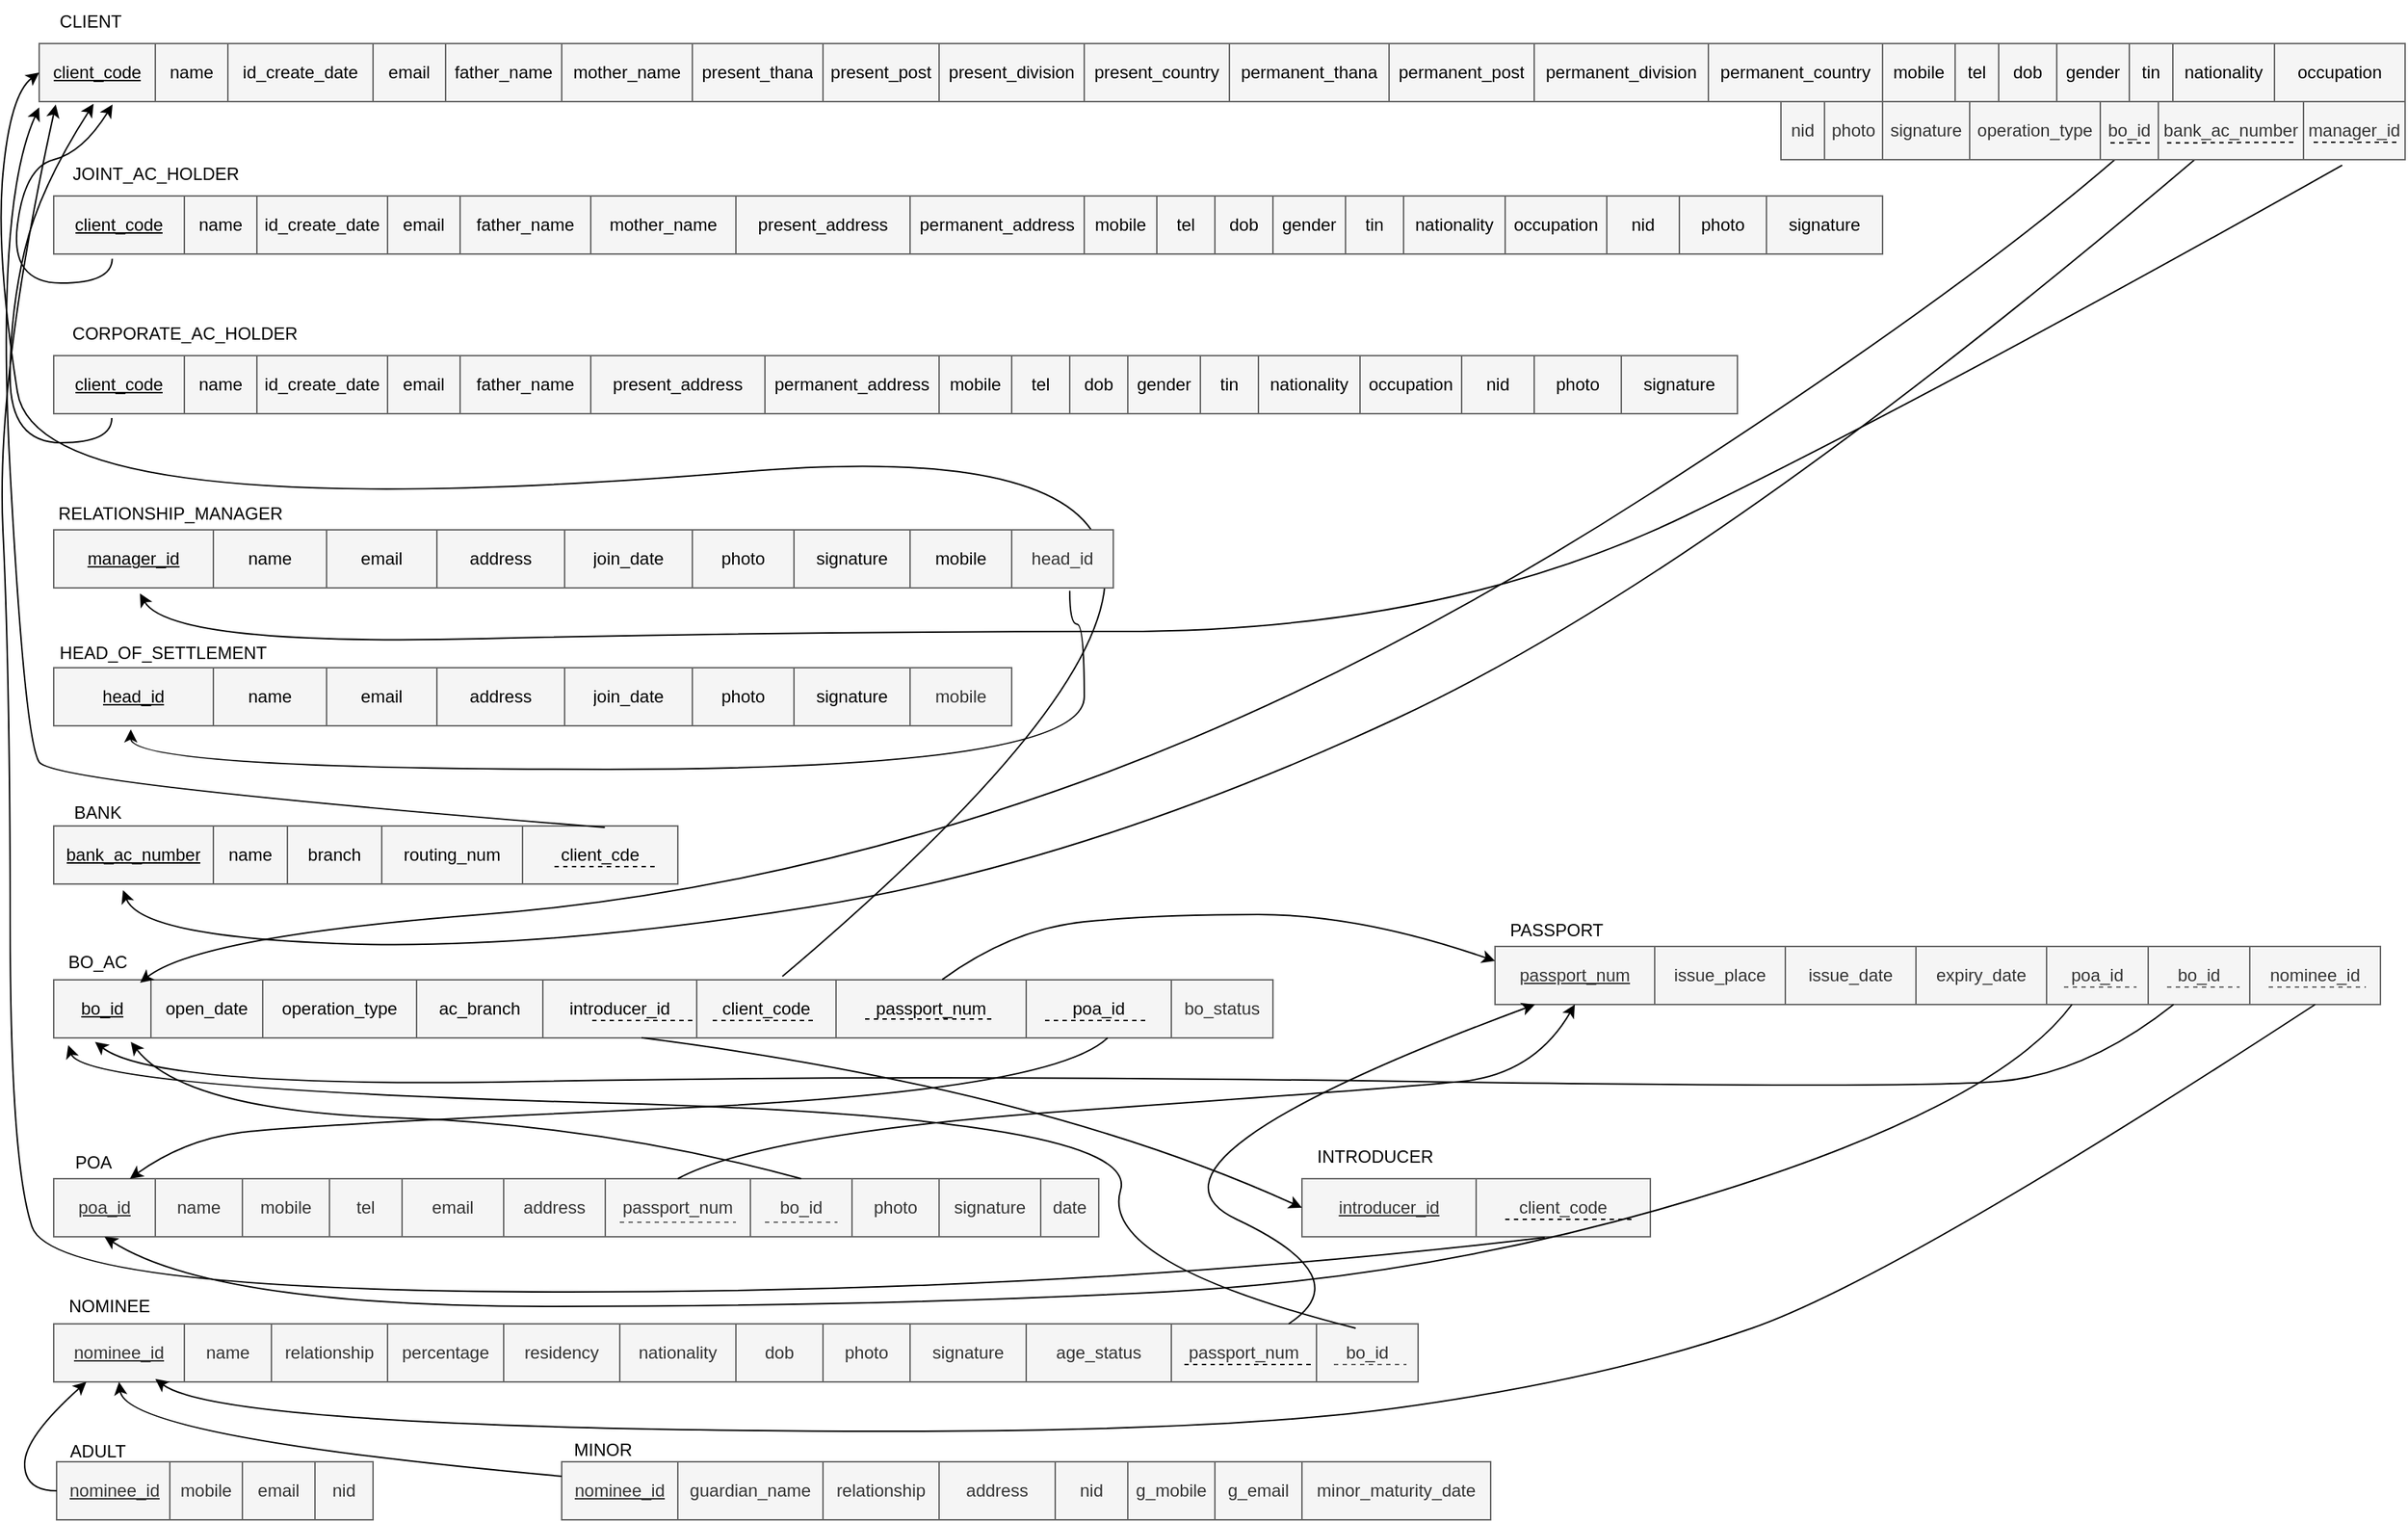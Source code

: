 <mxfile version="21.7.2" type="device">
  <diagram name="Page-1" id="oxK1FpHOTDMpUzDTjFTG">
    <mxGraphModel dx="1759" dy="753" grid="1" gridSize="10" guides="1" tooltips="1" connect="1" arrows="1" fold="1" page="1" pageScale="1" pageWidth="850" pageHeight="1100" math="0" shadow="0">
      <root>
        <mxCell id="0" />
        <mxCell id="1" parent="0" />
        <mxCell id="oYCZfajTv22bk5wUYPz_-7" value="" style="shape=table;startSize=0;container=1;collapsible=0;childLayout=tableLayout;fillColor=#f5f5f5;fontColor=#333333;strokeColor=#666666;" parent="1" vertex="1">
          <mxGeometry x="-810" y="50" width="1630" height="40" as="geometry" />
        </mxCell>
        <mxCell id="oYCZfajTv22bk5wUYPz_-8" value="" style="shape=tableRow;horizontal=0;startSize=0;swimlaneHead=0;swimlaneBody=0;strokeColor=inherit;top=0;left=0;bottom=0;right=0;collapsible=0;dropTarget=0;fillColor=none;points=[[0,0.5],[1,0.5]];portConstraint=eastwest;" parent="oYCZfajTv22bk5wUYPz_-7" vertex="1">
          <mxGeometry width="1630" height="40" as="geometry" />
        </mxCell>
        <mxCell id="oYCZfajTv22bk5wUYPz_-9" value="&lt;u&gt;client_code&lt;/u&gt;" style="shape=partialRectangle;html=1;whiteSpace=wrap;connectable=0;strokeColor=inherit;overflow=hidden;fillColor=none;top=0;left=0;bottom=0;right=0;pointerEvents=1;" parent="oYCZfajTv22bk5wUYPz_-8" vertex="1">
          <mxGeometry width="80" height="40" as="geometry">
            <mxRectangle width="80" height="40" as="alternateBounds" />
          </mxGeometry>
        </mxCell>
        <mxCell id="oYCZfajTv22bk5wUYPz_-10" value="name" style="shape=partialRectangle;html=1;whiteSpace=wrap;connectable=0;strokeColor=inherit;overflow=hidden;fillColor=none;top=0;left=0;bottom=0;right=0;pointerEvents=1;" parent="oYCZfajTv22bk5wUYPz_-8" vertex="1">
          <mxGeometry x="80" width="50" height="40" as="geometry">
            <mxRectangle width="50" height="40" as="alternateBounds" />
          </mxGeometry>
        </mxCell>
        <mxCell id="oYCZfajTv22bk5wUYPz_-11" value="id_create_date" style="shape=partialRectangle;html=1;whiteSpace=wrap;connectable=0;strokeColor=inherit;overflow=hidden;fillColor=none;top=0;left=0;bottom=0;right=0;pointerEvents=1;" parent="oYCZfajTv22bk5wUYPz_-8" vertex="1">
          <mxGeometry x="130" width="100" height="40" as="geometry">
            <mxRectangle width="100" height="40" as="alternateBounds" />
          </mxGeometry>
        </mxCell>
        <mxCell id="oYCZfajTv22bk5wUYPz_-12" value="email" style="shape=partialRectangle;html=1;whiteSpace=wrap;connectable=0;strokeColor=inherit;overflow=hidden;fillColor=none;top=0;left=0;bottom=0;right=0;pointerEvents=1;" parent="oYCZfajTv22bk5wUYPz_-8" vertex="1">
          <mxGeometry x="230" width="50" height="40" as="geometry">
            <mxRectangle width="50" height="40" as="alternateBounds" />
          </mxGeometry>
        </mxCell>
        <mxCell id="oYCZfajTv22bk5wUYPz_-13" value="father_name" style="shape=partialRectangle;html=1;whiteSpace=wrap;connectable=0;strokeColor=inherit;overflow=hidden;fillColor=none;top=0;left=0;bottom=0;right=0;pointerEvents=1;" parent="oYCZfajTv22bk5wUYPz_-8" vertex="1">
          <mxGeometry x="280" width="80" height="40" as="geometry">
            <mxRectangle width="80" height="40" as="alternateBounds" />
          </mxGeometry>
        </mxCell>
        <mxCell id="oYCZfajTv22bk5wUYPz_-14" value="mother_name" style="shape=partialRectangle;html=1;whiteSpace=wrap;connectable=0;strokeColor=inherit;overflow=hidden;fillColor=none;top=0;left=0;bottom=0;right=0;pointerEvents=1;" parent="oYCZfajTv22bk5wUYPz_-8" vertex="1">
          <mxGeometry x="360" width="90" height="40" as="geometry">
            <mxRectangle width="90" height="40" as="alternateBounds" />
          </mxGeometry>
        </mxCell>
        <mxCell id="oYCZfajTv22bk5wUYPz_-15" value="present_thana" style="shape=partialRectangle;html=1;whiteSpace=wrap;connectable=0;strokeColor=inherit;overflow=hidden;fillColor=none;top=0;left=0;bottom=0;right=0;pointerEvents=1;" parent="oYCZfajTv22bk5wUYPz_-8" vertex="1">
          <mxGeometry x="450" width="90" height="40" as="geometry">
            <mxRectangle width="90" height="40" as="alternateBounds" />
          </mxGeometry>
        </mxCell>
        <mxCell id="3AwoEfTx26ynnq3Ft3Jd-2" value="present_post" style="shape=partialRectangle;html=1;whiteSpace=wrap;connectable=0;strokeColor=inherit;overflow=hidden;fillColor=none;top=0;left=0;bottom=0;right=0;pointerEvents=1;" parent="oYCZfajTv22bk5wUYPz_-8" vertex="1">
          <mxGeometry x="540" width="80" height="40" as="geometry">
            <mxRectangle width="80" height="40" as="alternateBounds" />
          </mxGeometry>
        </mxCell>
        <mxCell id="3AwoEfTx26ynnq3Ft3Jd-4" value="present_division" style="shape=partialRectangle;html=1;whiteSpace=wrap;connectable=0;strokeColor=inherit;overflow=hidden;fillColor=none;top=0;left=0;bottom=0;right=0;pointerEvents=1;" parent="oYCZfajTv22bk5wUYPz_-8" vertex="1">
          <mxGeometry x="620" width="100" height="40" as="geometry">
            <mxRectangle width="100" height="40" as="alternateBounds" />
          </mxGeometry>
        </mxCell>
        <mxCell id="3AwoEfTx26ynnq3Ft3Jd-5" value="present_country" style="shape=partialRectangle;html=1;whiteSpace=wrap;connectable=0;strokeColor=inherit;overflow=hidden;fillColor=none;top=0;left=0;bottom=0;right=0;pointerEvents=1;" parent="oYCZfajTv22bk5wUYPz_-8" vertex="1">
          <mxGeometry x="720" width="100" height="40" as="geometry">
            <mxRectangle width="100" height="40" as="alternateBounds" />
          </mxGeometry>
        </mxCell>
        <mxCell id="oYCZfajTv22bk5wUYPz_-16" value="permanent_thana" style="shape=partialRectangle;html=1;whiteSpace=wrap;connectable=0;strokeColor=inherit;overflow=hidden;fillColor=none;top=0;left=0;bottom=0;right=0;pointerEvents=1;" parent="oYCZfajTv22bk5wUYPz_-8" vertex="1">
          <mxGeometry x="820" width="110" height="40" as="geometry">
            <mxRectangle width="110" height="40" as="alternateBounds" />
          </mxGeometry>
        </mxCell>
        <mxCell id="3AwoEfTx26ynnq3Ft3Jd-8" value="permanent_post" style="shape=partialRectangle;html=1;whiteSpace=wrap;connectable=0;strokeColor=inherit;overflow=hidden;fillColor=none;top=0;left=0;bottom=0;right=0;pointerEvents=1;" parent="oYCZfajTv22bk5wUYPz_-8" vertex="1">
          <mxGeometry x="930" width="100" height="40" as="geometry">
            <mxRectangle width="100" height="40" as="alternateBounds" />
          </mxGeometry>
        </mxCell>
        <mxCell id="3AwoEfTx26ynnq3Ft3Jd-7" value="permanent_division" style="shape=partialRectangle;html=1;whiteSpace=wrap;connectable=0;strokeColor=inherit;overflow=hidden;fillColor=none;top=0;left=0;bottom=0;right=0;pointerEvents=1;" parent="oYCZfajTv22bk5wUYPz_-8" vertex="1">
          <mxGeometry x="1030" width="120" height="40" as="geometry">
            <mxRectangle width="120" height="40" as="alternateBounds" />
          </mxGeometry>
        </mxCell>
        <mxCell id="3AwoEfTx26ynnq3Ft3Jd-6" value="permanent_country" style="shape=partialRectangle;html=1;whiteSpace=wrap;connectable=0;strokeColor=inherit;overflow=hidden;fillColor=none;top=0;left=0;bottom=0;right=0;pointerEvents=1;" parent="oYCZfajTv22bk5wUYPz_-8" vertex="1">
          <mxGeometry x="1150" width="120" height="40" as="geometry">
            <mxRectangle width="120" height="40" as="alternateBounds" />
          </mxGeometry>
        </mxCell>
        <mxCell id="oYCZfajTv22bk5wUYPz_-17" value="mobile" style="shape=partialRectangle;html=1;whiteSpace=wrap;connectable=0;strokeColor=inherit;overflow=hidden;fillColor=none;top=0;left=0;bottom=0;right=0;pointerEvents=1;" parent="oYCZfajTv22bk5wUYPz_-8" vertex="1">
          <mxGeometry x="1270" width="50" height="40" as="geometry">
            <mxRectangle width="50" height="40" as="alternateBounds" />
          </mxGeometry>
        </mxCell>
        <mxCell id="oYCZfajTv22bk5wUYPz_-18" value="tel" style="shape=partialRectangle;html=1;whiteSpace=wrap;connectable=0;strokeColor=inherit;overflow=hidden;fillColor=none;top=0;left=0;bottom=0;right=0;pointerEvents=1;" parent="oYCZfajTv22bk5wUYPz_-8" vertex="1">
          <mxGeometry x="1320" width="30" height="40" as="geometry">
            <mxRectangle width="30" height="40" as="alternateBounds" />
          </mxGeometry>
        </mxCell>
        <mxCell id="oYCZfajTv22bk5wUYPz_-19" value="dob" style="shape=partialRectangle;html=1;whiteSpace=wrap;connectable=0;strokeColor=inherit;overflow=hidden;fillColor=none;top=0;left=0;bottom=0;right=0;pointerEvents=1;" parent="oYCZfajTv22bk5wUYPz_-8" vertex="1">
          <mxGeometry x="1350" width="40" height="40" as="geometry">
            <mxRectangle width="40" height="40" as="alternateBounds" />
          </mxGeometry>
        </mxCell>
        <mxCell id="oYCZfajTv22bk5wUYPz_-20" value="gender" style="shape=partialRectangle;html=1;whiteSpace=wrap;connectable=0;strokeColor=inherit;overflow=hidden;fillColor=none;top=0;left=0;bottom=0;right=0;pointerEvents=1;" parent="oYCZfajTv22bk5wUYPz_-8" vertex="1">
          <mxGeometry x="1390" width="50" height="40" as="geometry">
            <mxRectangle width="50" height="40" as="alternateBounds" />
          </mxGeometry>
        </mxCell>
        <mxCell id="oYCZfajTv22bk5wUYPz_-21" value="tin" style="shape=partialRectangle;html=1;whiteSpace=wrap;connectable=0;strokeColor=inherit;overflow=hidden;fillColor=none;top=0;left=0;bottom=0;right=0;pointerEvents=1;" parent="oYCZfajTv22bk5wUYPz_-8" vertex="1">
          <mxGeometry x="1440" width="30" height="40" as="geometry">
            <mxRectangle width="30" height="40" as="alternateBounds" />
          </mxGeometry>
        </mxCell>
        <mxCell id="oYCZfajTv22bk5wUYPz_-22" value="nationality" style="shape=partialRectangle;html=1;whiteSpace=wrap;connectable=0;strokeColor=inherit;overflow=hidden;fillColor=none;top=0;left=0;bottom=0;right=0;pointerEvents=1;" parent="oYCZfajTv22bk5wUYPz_-8" vertex="1">
          <mxGeometry x="1470" width="70" height="40" as="geometry">
            <mxRectangle width="70" height="40" as="alternateBounds" />
          </mxGeometry>
        </mxCell>
        <mxCell id="oYCZfajTv22bk5wUYPz_-23" value="occupation" style="shape=partialRectangle;html=1;whiteSpace=wrap;connectable=0;strokeColor=inherit;overflow=hidden;fillColor=none;top=0;left=0;bottom=0;right=0;pointerEvents=1;" parent="oYCZfajTv22bk5wUYPz_-8" vertex="1">
          <mxGeometry x="1540" width="90" height="40" as="geometry">
            <mxRectangle width="90" height="40" as="alternateBounds" />
          </mxGeometry>
        </mxCell>
        <mxCell id="oYCZfajTv22bk5wUYPz_-28" value="CLIENT" style="text;html=1;align=center;verticalAlign=middle;resizable=0;points=[];autosize=1;strokeColor=none;fillColor=none;" parent="1" vertex="1">
          <mxGeometry x="-810" y="20" width="70" height="30" as="geometry" />
        </mxCell>
        <mxCell id="CaH6MLlr3w6qB_pdMVhU-39" value="" style="shape=table;startSize=0;container=1;collapsible=0;childLayout=tableLayout;fillColor=#f5f5f5;fontColor=#333333;strokeColor=#666666;" parent="1" vertex="1">
          <mxGeometry x="-800" y="155" width="1260" height="40" as="geometry" />
        </mxCell>
        <mxCell id="CaH6MLlr3w6qB_pdMVhU-40" value="" style="shape=tableRow;horizontal=0;startSize=0;swimlaneHead=0;swimlaneBody=0;strokeColor=inherit;top=0;left=0;bottom=0;right=0;collapsible=0;dropTarget=0;fillColor=none;points=[[0,0.5],[1,0.5]];portConstraint=eastwest;" parent="CaH6MLlr3w6qB_pdMVhU-39" vertex="1">
          <mxGeometry width="1260" height="40" as="geometry" />
        </mxCell>
        <mxCell id="CaH6MLlr3w6qB_pdMVhU-41" value="&lt;u&gt;client_code&lt;/u&gt;" style="shape=partialRectangle;html=1;whiteSpace=wrap;connectable=0;strokeColor=inherit;overflow=hidden;fillColor=none;top=0;left=0;bottom=0;right=0;pointerEvents=1;" parent="CaH6MLlr3w6qB_pdMVhU-40" vertex="1">
          <mxGeometry width="90" height="40" as="geometry">
            <mxRectangle width="90" height="40" as="alternateBounds" />
          </mxGeometry>
        </mxCell>
        <mxCell id="CaH6MLlr3w6qB_pdMVhU-42" value="name" style="shape=partialRectangle;html=1;whiteSpace=wrap;connectable=0;strokeColor=inherit;overflow=hidden;fillColor=none;top=0;left=0;bottom=0;right=0;pointerEvents=1;" parent="CaH6MLlr3w6qB_pdMVhU-40" vertex="1">
          <mxGeometry x="90" width="50" height="40" as="geometry">
            <mxRectangle width="50" height="40" as="alternateBounds" />
          </mxGeometry>
        </mxCell>
        <mxCell id="CaH6MLlr3w6qB_pdMVhU-43" value="id_create_date" style="shape=partialRectangle;html=1;whiteSpace=wrap;connectable=0;strokeColor=inherit;overflow=hidden;fillColor=none;top=0;left=0;bottom=0;right=0;pointerEvents=1;" parent="CaH6MLlr3w6qB_pdMVhU-40" vertex="1">
          <mxGeometry x="140" width="90" height="40" as="geometry">
            <mxRectangle width="90" height="40" as="alternateBounds" />
          </mxGeometry>
        </mxCell>
        <mxCell id="CaH6MLlr3w6qB_pdMVhU-44" value="email" style="shape=partialRectangle;html=1;whiteSpace=wrap;connectable=0;strokeColor=inherit;overflow=hidden;fillColor=none;top=0;left=0;bottom=0;right=0;pointerEvents=1;" parent="CaH6MLlr3w6qB_pdMVhU-40" vertex="1">
          <mxGeometry x="230" width="50" height="40" as="geometry">
            <mxRectangle width="50" height="40" as="alternateBounds" />
          </mxGeometry>
        </mxCell>
        <mxCell id="CaH6MLlr3w6qB_pdMVhU-45" value="father_name" style="shape=partialRectangle;html=1;whiteSpace=wrap;connectable=0;strokeColor=inherit;overflow=hidden;fillColor=none;top=0;left=0;bottom=0;right=0;pointerEvents=1;" parent="CaH6MLlr3w6qB_pdMVhU-40" vertex="1">
          <mxGeometry x="280" width="90" height="40" as="geometry">
            <mxRectangle width="90" height="40" as="alternateBounds" />
          </mxGeometry>
        </mxCell>
        <mxCell id="CaH6MLlr3w6qB_pdMVhU-46" value="mother_name" style="shape=partialRectangle;html=1;whiteSpace=wrap;connectable=0;strokeColor=inherit;overflow=hidden;fillColor=none;top=0;left=0;bottom=0;right=0;pointerEvents=1;" parent="CaH6MLlr3w6qB_pdMVhU-40" vertex="1">
          <mxGeometry x="370" width="100" height="40" as="geometry">
            <mxRectangle width="100" height="40" as="alternateBounds" />
          </mxGeometry>
        </mxCell>
        <mxCell id="CaH6MLlr3w6qB_pdMVhU-47" value="present_address" style="shape=partialRectangle;html=1;whiteSpace=wrap;connectable=0;strokeColor=inherit;overflow=hidden;fillColor=none;top=0;left=0;bottom=0;right=0;pointerEvents=1;" parent="CaH6MLlr3w6qB_pdMVhU-40" vertex="1">
          <mxGeometry x="470" width="120" height="40" as="geometry">
            <mxRectangle width="120" height="40" as="alternateBounds" />
          </mxGeometry>
        </mxCell>
        <mxCell id="CaH6MLlr3w6qB_pdMVhU-48" value="permanent_address" style="shape=partialRectangle;html=1;whiteSpace=wrap;connectable=0;strokeColor=inherit;overflow=hidden;fillColor=none;top=0;left=0;bottom=0;right=0;pointerEvents=1;" parent="CaH6MLlr3w6qB_pdMVhU-40" vertex="1">
          <mxGeometry x="590" width="120" height="40" as="geometry">
            <mxRectangle width="120" height="40" as="alternateBounds" />
          </mxGeometry>
        </mxCell>
        <mxCell id="CaH6MLlr3w6qB_pdMVhU-49" value="mobile" style="shape=partialRectangle;html=1;whiteSpace=wrap;connectable=0;strokeColor=inherit;overflow=hidden;fillColor=none;top=0;left=0;bottom=0;right=0;pointerEvents=1;" parent="CaH6MLlr3w6qB_pdMVhU-40" vertex="1">
          <mxGeometry x="710" width="50" height="40" as="geometry">
            <mxRectangle width="50" height="40" as="alternateBounds" />
          </mxGeometry>
        </mxCell>
        <mxCell id="CaH6MLlr3w6qB_pdMVhU-50" value="tel" style="shape=partialRectangle;html=1;whiteSpace=wrap;connectable=0;strokeColor=inherit;overflow=hidden;fillColor=none;top=0;left=0;bottom=0;right=0;pointerEvents=1;" parent="CaH6MLlr3w6qB_pdMVhU-40" vertex="1">
          <mxGeometry x="760" width="40" height="40" as="geometry">
            <mxRectangle width="40" height="40" as="alternateBounds" />
          </mxGeometry>
        </mxCell>
        <mxCell id="CaH6MLlr3w6qB_pdMVhU-51" value="dob" style="shape=partialRectangle;html=1;whiteSpace=wrap;connectable=0;strokeColor=inherit;overflow=hidden;fillColor=none;top=0;left=0;bottom=0;right=0;pointerEvents=1;" parent="CaH6MLlr3w6qB_pdMVhU-40" vertex="1">
          <mxGeometry x="800" width="40" height="40" as="geometry">
            <mxRectangle width="40" height="40" as="alternateBounds" />
          </mxGeometry>
        </mxCell>
        <mxCell id="CaH6MLlr3w6qB_pdMVhU-52" value="gender" style="shape=partialRectangle;html=1;whiteSpace=wrap;connectable=0;strokeColor=inherit;overflow=hidden;fillColor=none;top=0;left=0;bottom=0;right=0;pointerEvents=1;" parent="CaH6MLlr3w6qB_pdMVhU-40" vertex="1">
          <mxGeometry x="840" width="50" height="40" as="geometry">
            <mxRectangle width="50" height="40" as="alternateBounds" />
          </mxGeometry>
        </mxCell>
        <mxCell id="CaH6MLlr3w6qB_pdMVhU-53" value="tin" style="shape=partialRectangle;html=1;whiteSpace=wrap;connectable=0;strokeColor=inherit;overflow=hidden;fillColor=none;top=0;left=0;bottom=0;right=0;pointerEvents=1;" parent="CaH6MLlr3w6qB_pdMVhU-40" vertex="1">
          <mxGeometry x="890" width="40" height="40" as="geometry">
            <mxRectangle width="40" height="40" as="alternateBounds" />
          </mxGeometry>
        </mxCell>
        <mxCell id="CaH6MLlr3w6qB_pdMVhU-54" value="nationality" style="shape=partialRectangle;html=1;whiteSpace=wrap;connectable=0;strokeColor=inherit;overflow=hidden;fillColor=none;top=0;left=0;bottom=0;right=0;pointerEvents=1;" parent="CaH6MLlr3w6qB_pdMVhU-40" vertex="1">
          <mxGeometry x="930" width="70" height="40" as="geometry">
            <mxRectangle width="70" height="40" as="alternateBounds" />
          </mxGeometry>
        </mxCell>
        <mxCell id="CaH6MLlr3w6qB_pdMVhU-55" value="occupation" style="shape=partialRectangle;html=1;whiteSpace=wrap;connectable=0;strokeColor=inherit;overflow=hidden;fillColor=none;top=0;left=0;bottom=0;right=0;pointerEvents=1;" parent="CaH6MLlr3w6qB_pdMVhU-40" vertex="1">
          <mxGeometry x="1000" width="70" height="40" as="geometry">
            <mxRectangle width="70" height="40" as="alternateBounds" />
          </mxGeometry>
        </mxCell>
        <mxCell id="CaH6MLlr3w6qB_pdMVhU-56" value="nid" style="shape=partialRectangle;html=1;whiteSpace=wrap;connectable=0;strokeColor=inherit;overflow=hidden;fillColor=none;top=0;left=0;bottom=0;right=0;pointerEvents=1;" parent="CaH6MLlr3w6qB_pdMVhU-40" vertex="1">
          <mxGeometry x="1070" width="50" height="40" as="geometry">
            <mxRectangle width="50" height="40" as="alternateBounds" />
          </mxGeometry>
        </mxCell>
        <mxCell id="CaH6MLlr3w6qB_pdMVhU-57" value="photo" style="shape=partialRectangle;html=1;whiteSpace=wrap;connectable=0;strokeColor=inherit;overflow=hidden;fillColor=none;top=0;left=0;bottom=0;right=0;pointerEvents=1;" parent="CaH6MLlr3w6qB_pdMVhU-40" vertex="1">
          <mxGeometry x="1120" width="60" height="40" as="geometry">
            <mxRectangle width="60" height="40" as="alternateBounds" />
          </mxGeometry>
        </mxCell>
        <mxCell id="CaH6MLlr3w6qB_pdMVhU-58" value="signature" style="shape=partialRectangle;html=1;whiteSpace=wrap;connectable=0;strokeColor=inherit;overflow=hidden;fillColor=none;top=0;left=0;bottom=0;right=0;pointerEvents=1;" parent="CaH6MLlr3w6qB_pdMVhU-40" vertex="1">
          <mxGeometry x="1180" width="80" height="40" as="geometry">
            <mxRectangle width="80" height="40" as="alternateBounds" />
          </mxGeometry>
        </mxCell>
        <mxCell id="CaH6MLlr3w6qB_pdMVhU-63" value="JOINT_AC_HOLDER" style="text;html=1;align=center;verticalAlign=middle;resizable=0;points=[];autosize=1;strokeColor=none;fillColor=none;" parent="1" vertex="1">
          <mxGeometry x="-800" y="125" width="140" height="30" as="geometry" />
        </mxCell>
        <mxCell id="CaH6MLlr3w6qB_pdMVhU-65" value="" style="shape=table;startSize=0;container=1;collapsible=0;childLayout=tableLayout;fillColor=#f5f5f5;fontColor=#333333;strokeColor=#666666;" parent="1" vertex="1">
          <mxGeometry x="-800" y="265" width="1160" height="40" as="geometry" />
        </mxCell>
        <mxCell id="CaH6MLlr3w6qB_pdMVhU-66" value="" style="shape=tableRow;horizontal=0;startSize=0;swimlaneHead=0;swimlaneBody=0;strokeColor=inherit;top=0;left=0;bottom=0;right=0;collapsible=0;dropTarget=0;fillColor=none;points=[[0,0.5],[1,0.5]];portConstraint=eastwest;" parent="CaH6MLlr3w6qB_pdMVhU-65" vertex="1">
          <mxGeometry width="1160" height="40" as="geometry" />
        </mxCell>
        <mxCell id="CaH6MLlr3w6qB_pdMVhU-67" value="&lt;u&gt;client_code&lt;/u&gt;" style="shape=partialRectangle;html=1;whiteSpace=wrap;connectable=0;strokeColor=inherit;overflow=hidden;fillColor=none;top=0;left=0;bottom=0;right=0;pointerEvents=1;" parent="CaH6MLlr3w6qB_pdMVhU-66" vertex="1">
          <mxGeometry width="90" height="40" as="geometry">
            <mxRectangle width="90" height="40" as="alternateBounds" />
          </mxGeometry>
        </mxCell>
        <mxCell id="CaH6MLlr3w6qB_pdMVhU-68" value="name" style="shape=partialRectangle;html=1;whiteSpace=wrap;connectable=0;strokeColor=inherit;overflow=hidden;fillColor=none;top=0;left=0;bottom=0;right=0;pointerEvents=1;" parent="CaH6MLlr3w6qB_pdMVhU-66" vertex="1">
          <mxGeometry x="90" width="50" height="40" as="geometry">
            <mxRectangle width="50" height="40" as="alternateBounds" />
          </mxGeometry>
        </mxCell>
        <mxCell id="CaH6MLlr3w6qB_pdMVhU-69" value="id_create_date" style="shape=partialRectangle;html=1;whiteSpace=wrap;connectable=0;strokeColor=inherit;overflow=hidden;fillColor=none;top=0;left=0;bottom=0;right=0;pointerEvents=1;" parent="CaH6MLlr3w6qB_pdMVhU-66" vertex="1">
          <mxGeometry x="140" width="90" height="40" as="geometry">
            <mxRectangle width="90" height="40" as="alternateBounds" />
          </mxGeometry>
        </mxCell>
        <mxCell id="CaH6MLlr3w6qB_pdMVhU-70" value="email" style="shape=partialRectangle;html=1;whiteSpace=wrap;connectable=0;strokeColor=inherit;overflow=hidden;fillColor=none;top=0;left=0;bottom=0;right=0;pointerEvents=1;" parent="CaH6MLlr3w6qB_pdMVhU-66" vertex="1">
          <mxGeometry x="230" width="50" height="40" as="geometry">
            <mxRectangle width="50" height="40" as="alternateBounds" />
          </mxGeometry>
        </mxCell>
        <mxCell id="CaH6MLlr3w6qB_pdMVhU-71" value="father_name" style="shape=partialRectangle;html=1;whiteSpace=wrap;connectable=0;strokeColor=inherit;overflow=hidden;fillColor=none;top=0;left=0;bottom=0;right=0;pointerEvents=1;" parent="CaH6MLlr3w6qB_pdMVhU-66" vertex="1">
          <mxGeometry x="280" width="90" height="40" as="geometry">
            <mxRectangle width="90" height="40" as="alternateBounds" />
          </mxGeometry>
        </mxCell>
        <mxCell id="CaH6MLlr3w6qB_pdMVhU-73" value="present_address" style="shape=partialRectangle;html=1;whiteSpace=wrap;connectable=0;strokeColor=inherit;overflow=hidden;fillColor=none;top=0;left=0;bottom=0;right=0;pointerEvents=1;" parent="CaH6MLlr3w6qB_pdMVhU-66" vertex="1">
          <mxGeometry x="370" width="120" height="40" as="geometry">
            <mxRectangle width="120" height="40" as="alternateBounds" />
          </mxGeometry>
        </mxCell>
        <mxCell id="CaH6MLlr3w6qB_pdMVhU-74" value="permanent_address" style="shape=partialRectangle;html=1;whiteSpace=wrap;connectable=0;strokeColor=inherit;overflow=hidden;fillColor=none;top=0;left=0;bottom=0;right=0;pointerEvents=1;" parent="CaH6MLlr3w6qB_pdMVhU-66" vertex="1">
          <mxGeometry x="490" width="120" height="40" as="geometry">
            <mxRectangle width="120" height="40" as="alternateBounds" />
          </mxGeometry>
        </mxCell>
        <mxCell id="CaH6MLlr3w6qB_pdMVhU-75" value="mobile" style="shape=partialRectangle;html=1;whiteSpace=wrap;connectable=0;strokeColor=inherit;overflow=hidden;fillColor=none;top=0;left=0;bottom=0;right=0;pointerEvents=1;" parent="CaH6MLlr3w6qB_pdMVhU-66" vertex="1">
          <mxGeometry x="610" width="50" height="40" as="geometry">
            <mxRectangle width="50" height="40" as="alternateBounds" />
          </mxGeometry>
        </mxCell>
        <mxCell id="CaH6MLlr3w6qB_pdMVhU-76" value="tel" style="shape=partialRectangle;html=1;whiteSpace=wrap;connectable=0;strokeColor=inherit;overflow=hidden;fillColor=none;top=0;left=0;bottom=0;right=0;pointerEvents=1;" parent="CaH6MLlr3w6qB_pdMVhU-66" vertex="1">
          <mxGeometry x="660" width="40" height="40" as="geometry">
            <mxRectangle width="40" height="40" as="alternateBounds" />
          </mxGeometry>
        </mxCell>
        <mxCell id="CaH6MLlr3w6qB_pdMVhU-77" value="dob" style="shape=partialRectangle;html=1;whiteSpace=wrap;connectable=0;strokeColor=inherit;overflow=hidden;fillColor=none;top=0;left=0;bottom=0;right=0;pointerEvents=1;" parent="CaH6MLlr3w6qB_pdMVhU-66" vertex="1">
          <mxGeometry x="700" width="40" height="40" as="geometry">
            <mxRectangle width="40" height="40" as="alternateBounds" />
          </mxGeometry>
        </mxCell>
        <mxCell id="CaH6MLlr3w6qB_pdMVhU-78" value="gender" style="shape=partialRectangle;html=1;whiteSpace=wrap;connectable=0;strokeColor=inherit;overflow=hidden;fillColor=none;top=0;left=0;bottom=0;right=0;pointerEvents=1;" parent="CaH6MLlr3w6qB_pdMVhU-66" vertex="1">
          <mxGeometry x="740" width="50" height="40" as="geometry">
            <mxRectangle width="50" height="40" as="alternateBounds" />
          </mxGeometry>
        </mxCell>
        <mxCell id="CaH6MLlr3w6qB_pdMVhU-79" value="tin" style="shape=partialRectangle;html=1;whiteSpace=wrap;connectable=0;strokeColor=inherit;overflow=hidden;fillColor=none;top=0;left=0;bottom=0;right=0;pointerEvents=1;" parent="CaH6MLlr3w6qB_pdMVhU-66" vertex="1">
          <mxGeometry x="790" width="40" height="40" as="geometry">
            <mxRectangle width="40" height="40" as="alternateBounds" />
          </mxGeometry>
        </mxCell>
        <mxCell id="CaH6MLlr3w6qB_pdMVhU-80" value="nationality" style="shape=partialRectangle;html=1;whiteSpace=wrap;connectable=0;strokeColor=inherit;overflow=hidden;fillColor=none;top=0;left=0;bottom=0;right=0;pointerEvents=1;" parent="CaH6MLlr3w6qB_pdMVhU-66" vertex="1">
          <mxGeometry x="830" width="70" height="40" as="geometry">
            <mxRectangle width="70" height="40" as="alternateBounds" />
          </mxGeometry>
        </mxCell>
        <mxCell id="CaH6MLlr3w6qB_pdMVhU-81" value="occupation" style="shape=partialRectangle;html=1;whiteSpace=wrap;connectable=0;strokeColor=inherit;overflow=hidden;fillColor=none;top=0;left=0;bottom=0;right=0;pointerEvents=1;" parent="CaH6MLlr3w6qB_pdMVhU-66" vertex="1">
          <mxGeometry x="900" width="70" height="40" as="geometry">
            <mxRectangle width="70" height="40" as="alternateBounds" />
          </mxGeometry>
        </mxCell>
        <mxCell id="CaH6MLlr3w6qB_pdMVhU-82" value="nid" style="shape=partialRectangle;html=1;whiteSpace=wrap;connectable=0;strokeColor=inherit;overflow=hidden;fillColor=none;top=0;left=0;bottom=0;right=0;pointerEvents=1;" parent="CaH6MLlr3w6qB_pdMVhU-66" vertex="1">
          <mxGeometry x="970" width="50" height="40" as="geometry">
            <mxRectangle width="50" height="40" as="alternateBounds" />
          </mxGeometry>
        </mxCell>
        <mxCell id="CaH6MLlr3w6qB_pdMVhU-83" value="photo" style="shape=partialRectangle;html=1;whiteSpace=wrap;connectable=0;strokeColor=inherit;overflow=hidden;fillColor=none;top=0;left=0;bottom=0;right=0;pointerEvents=1;" parent="CaH6MLlr3w6qB_pdMVhU-66" vertex="1">
          <mxGeometry x="1020" width="60" height="40" as="geometry">
            <mxRectangle width="60" height="40" as="alternateBounds" />
          </mxGeometry>
        </mxCell>
        <mxCell id="CaH6MLlr3w6qB_pdMVhU-84" value="signature" style="shape=partialRectangle;html=1;whiteSpace=wrap;connectable=0;strokeColor=inherit;overflow=hidden;fillColor=none;top=0;left=0;bottom=0;right=0;pointerEvents=1;" parent="CaH6MLlr3w6qB_pdMVhU-66" vertex="1">
          <mxGeometry x="1080" width="80" height="40" as="geometry">
            <mxRectangle width="80" height="40" as="alternateBounds" />
          </mxGeometry>
        </mxCell>
        <mxCell id="CaH6MLlr3w6qB_pdMVhU-85" value="CORPORATE_AC_HOLDER" style="text;html=1;align=center;verticalAlign=middle;resizable=0;points=[];autosize=1;strokeColor=none;fillColor=none;" parent="1" vertex="1">
          <mxGeometry x="-800" y="235" width="180" height="30" as="geometry" />
        </mxCell>
        <mxCell id="CaH6MLlr3w6qB_pdMVhU-86" value="" style="shape=table;startSize=0;container=1;collapsible=0;childLayout=tableLayout;fillColor=#f5f5f5;fontColor=#333333;strokeColor=#666666;" parent="1" vertex="1">
          <mxGeometry x="-800" y="385" width="660" height="40" as="geometry" />
        </mxCell>
        <mxCell id="CaH6MLlr3w6qB_pdMVhU-87" value="" style="shape=tableRow;horizontal=0;startSize=0;swimlaneHead=0;swimlaneBody=0;strokeColor=inherit;top=0;left=0;bottom=0;right=0;collapsible=0;dropTarget=0;fillColor=none;points=[[0,0.5],[1,0.5]];portConstraint=eastwest;" parent="CaH6MLlr3w6qB_pdMVhU-86" vertex="1">
          <mxGeometry width="660" height="40" as="geometry" />
        </mxCell>
        <mxCell id="CaH6MLlr3w6qB_pdMVhU-88" value="&lt;u&gt;manager_id&lt;/u&gt;" style="shape=partialRectangle;html=1;whiteSpace=wrap;connectable=0;strokeColor=inherit;overflow=hidden;fillColor=none;top=0;left=0;bottom=0;right=0;pointerEvents=1;" parent="CaH6MLlr3w6qB_pdMVhU-87" vertex="1">
          <mxGeometry width="110" height="40" as="geometry">
            <mxRectangle width="110" height="40" as="alternateBounds" />
          </mxGeometry>
        </mxCell>
        <mxCell id="CaH6MLlr3w6qB_pdMVhU-89" value="name" style="shape=partialRectangle;html=1;whiteSpace=wrap;connectable=0;strokeColor=inherit;overflow=hidden;fillColor=none;top=0;left=0;bottom=0;right=0;pointerEvents=1;" parent="CaH6MLlr3w6qB_pdMVhU-87" vertex="1">
          <mxGeometry x="110" width="78" height="40" as="geometry">
            <mxRectangle width="78" height="40" as="alternateBounds" />
          </mxGeometry>
        </mxCell>
        <mxCell id="CaH6MLlr3w6qB_pdMVhU-90" value="email" style="shape=partialRectangle;html=1;whiteSpace=wrap;connectable=0;strokeColor=inherit;overflow=hidden;fillColor=none;top=0;left=0;bottom=0;right=0;pointerEvents=1;" parent="CaH6MLlr3w6qB_pdMVhU-87" vertex="1">
          <mxGeometry x="188" width="76" height="40" as="geometry">
            <mxRectangle width="76" height="40" as="alternateBounds" />
          </mxGeometry>
        </mxCell>
        <mxCell id="CaH6MLlr3w6qB_pdMVhU-91" value="address" style="shape=partialRectangle;html=1;whiteSpace=wrap;connectable=0;strokeColor=inherit;overflow=hidden;fillColor=none;top=0;left=0;bottom=0;right=0;pointerEvents=1;" parent="CaH6MLlr3w6qB_pdMVhU-87" vertex="1">
          <mxGeometry x="264" width="88" height="40" as="geometry">
            <mxRectangle width="88" height="40" as="alternateBounds" />
          </mxGeometry>
        </mxCell>
        <mxCell id="CaH6MLlr3w6qB_pdMVhU-92" value="join_date" style="shape=partialRectangle;html=1;whiteSpace=wrap;connectable=0;strokeColor=inherit;overflow=hidden;fillColor=none;top=0;left=0;bottom=0;right=0;pointerEvents=1;" parent="CaH6MLlr3w6qB_pdMVhU-87" vertex="1">
          <mxGeometry x="352" width="88" height="40" as="geometry">
            <mxRectangle width="88" height="40" as="alternateBounds" />
          </mxGeometry>
        </mxCell>
        <mxCell id="CaH6MLlr3w6qB_pdMVhU-93" value="photo" style="shape=partialRectangle;html=1;whiteSpace=wrap;connectable=0;strokeColor=inherit;overflow=hidden;fillColor=none;top=0;left=0;bottom=0;right=0;pointerEvents=1;" parent="CaH6MLlr3w6qB_pdMVhU-87" vertex="1">
          <mxGeometry x="440" width="70" height="40" as="geometry">
            <mxRectangle width="70" height="40" as="alternateBounds" />
          </mxGeometry>
        </mxCell>
        <mxCell id="CaH6MLlr3w6qB_pdMVhU-94" value="signature" style="shape=partialRectangle;html=1;whiteSpace=wrap;connectable=0;strokeColor=inherit;overflow=hidden;fillColor=none;top=0;left=0;bottom=0;right=0;pointerEvents=1;" parent="CaH6MLlr3w6qB_pdMVhU-87" vertex="1">
          <mxGeometry x="510" width="80" height="40" as="geometry">
            <mxRectangle width="80" height="40" as="alternateBounds" />
          </mxGeometry>
        </mxCell>
        <mxCell id="CaH6MLlr3w6qB_pdMVhU-95" value="mobile" style="shape=partialRectangle;html=1;whiteSpace=wrap;connectable=0;strokeColor=inherit;overflow=hidden;fillColor=none;top=0;left=0;bottom=0;right=0;pointerEvents=1;" parent="CaH6MLlr3w6qB_pdMVhU-87" vertex="1">
          <mxGeometry x="590" width="70" height="40" as="geometry">
            <mxRectangle width="70" height="40" as="alternateBounds" />
          </mxGeometry>
        </mxCell>
        <mxCell id="CaH6MLlr3w6qB_pdMVhU-96" value="RELATIONSHIP_MANAGER" style="text;html=1;align=center;verticalAlign=middle;resizable=0;points=[];autosize=1;strokeColor=none;fillColor=none;" parent="1" vertex="1">
          <mxGeometry x="-810" y="359" width="180" height="30" as="geometry" />
        </mxCell>
        <mxCell id="CaH6MLlr3w6qB_pdMVhU-97" value="" style="shape=table;startSize=0;container=1;collapsible=0;childLayout=tableLayout;fillColor=#f5f5f5;fontColor=#333333;strokeColor=#666666;" parent="1" vertex="1">
          <mxGeometry x="-800" y="480" width="590" height="40" as="geometry" />
        </mxCell>
        <mxCell id="CaH6MLlr3w6qB_pdMVhU-98" value="" style="shape=tableRow;horizontal=0;startSize=0;swimlaneHead=0;swimlaneBody=0;strokeColor=inherit;top=0;left=0;bottom=0;right=0;collapsible=0;dropTarget=0;fillColor=none;points=[[0,0.5],[1,0.5]];portConstraint=eastwest;" parent="CaH6MLlr3w6qB_pdMVhU-97" vertex="1">
          <mxGeometry width="590" height="40" as="geometry" />
        </mxCell>
        <mxCell id="CaH6MLlr3w6qB_pdMVhU-99" value="&lt;u&gt;head_id&lt;/u&gt;" style="shape=partialRectangle;html=1;whiteSpace=wrap;connectable=0;strokeColor=inherit;overflow=hidden;fillColor=none;top=0;left=0;bottom=0;right=0;pointerEvents=1;" parent="CaH6MLlr3w6qB_pdMVhU-98" vertex="1">
          <mxGeometry width="110" height="40" as="geometry">
            <mxRectangle width="110" height="40" as="alternateBounds" />
          </mxGeometry>
        </mxCell>
        <mxCell id="CaH6MLlr3w6qB_pdMVhU-100" value="name" style="shape=partialRectangle;html=1;whiteSpace=wrap;connectable=0;strokeColor=inherit;overflow=hidden;fillColor=none;top=0;left=0;bottom=0;right=0;pointerEvents=1;" parent="CaH6MLlr3w6qB_pdMVhU-98" vertex="1">
          <mxGeometry x="110" width="78" height="40" as="geometry">
            <mxRectangle width="78" height="40" as="alternateBounds" />
          </mxGeometry>
        </mxCell>
        <mxCell id="CaH6MLlr3w6qB_pdMVhU-101" value="email" style="shape=partialRectangle;html=1;whiteSpace=wrap;connectable=0;strokeColor=inherit;overflow=hidden;fillColor=none;top=0;left=0;bottom=0;right=0;pointerEvents=1;" parent="CaH6MLlr3w6qB_pdMVhU-98" vertex="1">
          <mxGeometry x="188" width="76" height="40" as="geometry">
            <mxRectangle width="76" height="40" as="alternateBounds" />
          </mxGeometry>
        </mxCell>
        <mxCell id="CaH6MLlr3w6qB_pdMVhU-102" value="address" style="shape=partialRectangle;html=1;whiteSpace=wrap;connectable=0;strokeColor=inherit;overflow=hidden;fillColor=none;top=0;left=0;bottom=0;right=0;pointerEvents=1;" parent="CaH6MLlr3w6qB_pdMVhU-98" vertex="1">
          <mxGeometry x="264" width="88" height="40" as="geometry">
            <mxRectangle width="88" height="40" as="alternateBounds" />
          </mxGeometry>
        </mxCell>
        <mxCell id="CaH6MLlr3w6qB_pdMVhU-103" value="join_date" style="shape=partialRectangle;html=1;whiteSpace=wrap;connectable=0;strokeColor=inherit;overflow=hidden;fillColor=none;top=0;left=0;bottom=0;right=0;pointerEvents=1;" parent="CaH6MLlr3w6qB_pdMVhU-98" vertex="1">
          <mxGeometry x="352" width="88" height="40" as="geometry">
            <mxRectangle width="88" height="40" as="alternateBounds" />
          </mxGeometry>
        </mxCell>
        <mxCell id="CaH6MLlr3w6qB_pdMVhU-104" value="photo" style="shape=partialRectangle;html=1;whiteSpace=wrap;connectable=0;strokeColor=inherit;overflow=hidden;fillColor=none;top=0;left=0;bottom=0;right=0;pointerEvents=1;" parent="CaH6MLlr3w6qB_pdMVhU-98" vertex="1">
          <mxGeometry x="440" width="70" height="40" as="geometry">
            <mxRectangle width="70" height="40" as="alternateBounds" />
          </mxGeometry>
        </mxCell>
        <mxCell id="CaH6MLlr3w6qB_pdMVhU-105" value="signature" style="shape=partialRectangle;html=1;whiteSpace=wrap;connectable=0;strokeColor=inherit;overflow=hidden;fillColor=none;top=0;left=0;bottom=0;right=0;pointerEvents=1;" parent="CaH6MLlr3w6qB_pdMVhU-98" vertex="1">
          <mxGeometry x="510" width="80" height="40" as="geometry">
            <mxRectangle width="80" height="40" as="alternateBounds" />
          </mxGeometry>
        </mxCell>
        <mxCell id="CaH6MLlr3w6qB_pdMVhU-107" value="" style="endArrow=none;dashed=1;html=1;rounded=0;" parent="1" edge="1">
          <mxGeometry width="50" height="50" relative="1" as="geometry">
            <mxPoint x="-128" y="413" as="sourcePoint" />
            <mxPoint x="-78" y="413" as="targetPoint" />
          </mxGeometry>
        </mxCell>
        <mxCell id="CaH6MLlr3w6qB_pdMVhU-110" style="edgeStyle=orthogonalEdgeStyle;rounded=0;orthogonalLoop=1;jettySize=auto;html=1;curved=1;entryX=0.09;entryY=1.061;entryDx=0;entryDy=0;entryPerimeter=0;" parent="1" target="CaH6MLlr3w6qB_pdMVhU-98" edge="1">
          <mxGeometry relative="1" as="geometry">
            <mxPoint x="-750" y="545" as="targetPoint" />
            <mxPoint x="-100" y="427" as="sourcePoint" />
            <Array as="points">
              <mxPoint x="-100" y="450" />
              <mxPoint x="-90" y="450" />
              <mxPoint x="-90" y="550" />
              <mxPoint x="-747" y="550" />
            </Array>
          </mxGeometry>
        </mxCell>
        <mxCell id="CaH6MLlr3w6qB_pdMVhU-113" value="" style="endArrow=classic;html=1;exitX=0.032;exitY=1.08;exitDx=0;exitDy=0;exitPerimeter=0;curved=1;entryX=0.031;entryY=1.05;entryDx=0;entryDy=0;entryPerimeter=0;" parent="1" source="CaH6MLlr3w6qB_pdMVhU-40" target="oYCZfajTv22bk5wUYPz_-8" edge="1">
          <mxGeometry width="50" height="50" relative="1" as="geometry">
            <mxPoint x="-760" y="205" as="sourcePoint" />
            <mxPoint x="-770" y="95" as="targetPoint" />
            <Array as="points">
              <mxPoint x="-760" y="215" />
              <mxPoint x="-830" y="215" />
              <mxPoint x="-820" y="135" />
              <mxPoint x="-780" y="125" />
            </Array>
          </mxGeometry>
        </mxCell>
        <mxCell id="CaH6MLlr3w6qB_pdMVhU-114" value="" style="endArrow=classic;html=1;exitX=0.032;exitY=1.08;exitDx=0;exitDy=0;exitPerimeter=0;curved=1;entryX=0.023;entryY=1.038;entryDx=0;entryDy=0;entryPerimeter=0;" parent="1" target="oYCZfajTv22bk5wUYPz_-8" edge="1">
          <mxGeometry width="50" height="50" relative="1" as="geometry">
            <mxPoint x="-760" y="308" as="sourcePoint" />
            <mxPoint x="-800" y="95" as="targetPoint" />
            <Array as="points">
              <mxPoint x="-760" y="325" />
              <mxPoint x="-830" y="325" />
              <mxPoint x="-830" y="235" />
              <mxPoint x="-810" y="150" />
            </Array>
          </mxGeometry>
        </mxCell>
        <mxCell id="CaH6MLlr3w6qB_pdMVhU-116" value="" style="endArrow=classic;html=1;exitX=0.381;exitY=1.096;exitDx=0;exitDy=0;exitPerimeter=0;curved=1;entryX=0.09;entryY=1.097;entryDx=0;entryDy=0;entryPerimeter=0;" parent="1" source="3AwoEfTx26ynnq3Ft3Jd-22" target="CaH6MLlr3w6qB_pdMVhU-87" edge="1">
          <mxGeometry width="50" height="50" relative="1" as="geometry">
            <mxPoint x="360" y="485" as="sourcePoint" />
            <mxPoint x="-740" y="455" as="targetPoint" />
            <Array as="points">
              <mxPoint x="490" y="295" />
              <mxPoint x="160" y="455" />
              <mxPoint x="-290" y="455" />
              <mxPoint x="-720" y="465" />
            </Array>
          </mxGeometry>
        </mxCell>
        <mxCell id="CaH6MLlr3w6qB_pdMVhU-117" value="HEAD_OF_SETTLEMENT" style="text;html=1;align=center;verticalAlign=middle;resizable=0;points=[];autosize=1;strokeColor=none;fillColor=none;" parent="1" vertex="1">
          <mxGeometry x="-810" y="455" width="170" height="30" as="geometry" />
        </mxCell>
        <mxCell id="CaH6MLlr3w6qB_pdMVhU-118" value="" style="shape=table;startSize=0;container=1;collapsible=0;childLayout=tableLayout;fillColor=#f5f5f5;fontColor=#333333;strokeColor=#666666;" parent="1" vertex="1">
          <mxGeometry x="-800" y="589" width="430" height="40" as="geometry" />
        </mxCell>
        <mxCell id="CaH6MLlr3w6qB_pdMVhU-119" value="" style="shape=tableRow;horizontal=0;startSize=0;swimlaneHead=0;swimlaneBody=0;strokeColor=inherit;top=0;left=0;bottom=0;right=0;collapsible=0;dropTarget=0;fillColor=none;points=[[0,0.5],[1,0.5]];portConstraint=eastwest;" parent="CaH6MLlr3w6qB_pdMVhU-118" vertex="1">
          <mxGeometry width="430" height="40" as="geometry" />
        </mxCell>
        <mxCell id="CaH6MLlr3w6qB_pdMVhU-120" value="&lt;u&gt;bank_ac_number&lt;/u&gt;" style="shape=partialRectangle;html=1;whiteSpace=wrap;connectable=0;strokeColor=inherit;overflow=hidden;fillColor=none;top=0;left=0;bottom=0;right=0;pointerEvents=1;" parent="CaH6MLlr3w6qB_pdMVhU-119" vertex="1">
          <mxGeometry width="110" height="40" as="geometry">
            <mxRectangle width="110" height="40" as="alternateBounds" />
          </mxGeometry>
        </mxCell>
        <mxCell id="CaH6MLlr3w6qB_pdMVhU-121" value="name" style="shape=partialRectangle;html=1;whiteSpace=wrap;connectable=0;strokeColor=inherit;overflow=hidden;fillColor=none;top=0;left=0;bottom=0;right=0;pointerEvents=1;" parent="CaH6MLlr3w6qB_pdMVhU-119" vertex="1">
          <mxGeometry x="110" width="51" height="40" as="geometry">
            <mxRectangle width="51" height="40" as="alternateBounds" />
          </mxGeometry>
        </mxCell>
        <mxCell id="CaH6MLlr3w6qB_pdMVhU-122" value="branch" style="shape=partialRectangle;html=1;whiteSpace=wrap;connectable=0;strokeColor=inherit;overflow=hidden;fillColor=none;top=0;left=0;bottom=0;right=0;pointerEvents=1;" parent="CaH6MLlr3w6qB_pdMVhU-119" vertex="1">
          <mxGeometry x="161" width="65" height="40" as="geometry">
            <mxRectangle width="65" height="40" as="alternateBounds" />
          </mxGeometry>
        </mxCell>
        <mxCell id="CaH6MLlr3w6qB_pdMVhU-123" value="routing_num" style="shape=partialRectangle;html=1;whiteSpace=wrap;connectable=0;strokeColor=inherit;overflow=hidden;fillColor=none;top=0;left=0;bottom=0;right=0;pointerEvents=1;" parent="CaH6MLlr3w6qB_pdMVhU-119" vertex="1">
          <mxGeometry x="226" width="97" height="40" as="geometry">
            <mxRectangle width="97" height="40" as="alternateBounds" />
          </mxGeometry>
        </mxCell>
        <mxCell id="CaH6MLlr3w6qB_pdMVhU-124" value="client_cde" style="shape=partialRectangle;html=1;whiteSpace=wrap;connectable=0;strokeColor=inherit;overflow=hidden;fillColor=none;top=0;left=0;bottom=0;right=0;pointerEvents=1;" parent="CaH6MLlr3w6qB_pdMVhU-119" vertex="1">
          <mxGeometry x="323" width="107" height="40" as="geometry">
            <mxRectangle width="107" height="40" as="alternateBounds" />
          </mxGeometry>
        </mxCell>
        <mxCell id="CaH6MLlr3w6qB_pdMVhU-125" value="BANK" style="text;html=1;align=center;verticalAlign=middle;resizable=0;points=[];autosize=1;strokeColor=none;fillColor=none;" parent="1" vertex="1">
          <mxGeometry x="-800" y="565" width="60" height="30" as="geometry" />
        </mxCell>
        <mxCell id="CaH6MLlr3w6qB_pdMVhU-127" value="" style="endArrow=none;dashed=1;html=1;rounded=0;" parent="1" edge="1">
          <mxGeometry width="50" height="50" relative="1" as="geometry">
            <mxPoint x="-455" y="617" as="sourcePoint" />
            <mxPoint x="-385" y="617" as="targetPoint" />
          </mxGeometry>
        </mxCell>
        <mxCell id="CaH6MLlr3w6qB_pdMVhU-129" value="" style="shape=table;startSize=0;container=1;collapsible=0;childLayout=tableLayout;fillColor=#f5f5f5;fontColor=#333333;strokeColor=#666666;" parent="1" vertex="1">
          <mxGeometry x="-800" y="695" width="770" height="40" as="geometry" />
        </mxCell>
        <mxCell id="CaH6MLlr3w6qB_pdMVhU-130" value="" style="shape=tableRow;horizontal=0;startSize=0;swimlaneHead=0;swimlaneBody=0;strokeColor=inherit;top=0;left=0;bottom=0;right=0;collapsible=0;dropTarget=0;fillColor=none;points=[[0,0.5],[1,0.5]];portConstraint=eastwest;" parent="CaH6MLlr3w6qB_pdMVhU-129" vertex="1">
          <mxGeometry width="770" height="40" as="geometry" />
        </mxCell>
        <mxCell id="CaH6MLlr3w6qB_pdMVhU-131" value="&lt;u&gt;bo_id&lt;/u&gt;" style="shape=partialRectangle;html=1;whiteSpace=wrap;connectable=0;strokeColor=inherit;overflow=hidden;fillColor=none;top=0;left=0;bottom=0;right=0;pointerEvents=1;" parent="CaH6MLlr3w6qB_pdMVhU-130" vertex="1">
          <mxGeometry width="67" height="40" as="geometry">
            <mxRectangle width="67" height="40" as="alternateBounds" />
          </mxGeometry>
        </mxCell>
        <mxCell id="CaH6MLlr3w6qB_pdMVhU-132" value="open_date" style="shape=partialRectangle;html=1;whiteSpace=wrap;connectable=0;strokeColor=inherit;overflow=hidden;fillColor=none;top=0;left=0;bottom=0;right=0;pointerEvents=1;" parent="CaH6MLlr3w6qB_pdMVhU-130" vertex="1">
          <mxGeometry x="67" width="77" height="40" as="geometry">
            <mxRectangle width="77" height="40" as="alternateBounds" />
          </mxGeometry>
        </mxCell>
        <mxCell id="CaH6MLlr3w6qB_pdMVhU-134" value="operation_type" style="shape=partialRectangle;html=1;whiteSpace=wrap;connectable=0;strokeColor=inherit;overflow=hidden;fillColor=none;top=0;left=0;bottom=0;right=0;pointerEvents=1;" parent="CaH6MLlr3w6qB_pdMVhU-130" vertex="1">
          <mxGeometry x="144" width="106" height="40" as="geometry">
            <mxRectangle width="106" height="40" as="alternateBounds" />
          </mxGeometry>
        </mxCell>
        <mxCell id="CaH6MLlr3w6qB_pdMVhU-135" value="ac_branch" style="shape=partialRectangle;html=1;whiteSpace=wrap;connectable=0;strokeColor=inherit;overflow=hidden;fillColor=none;top=0;left=0;bottom=0;right=0;pointerEvents=1;" parent="CaH6MLlr3w6qB_pdMVhU-130" vertex="1">
          <mxGeometry x="250" width="87" height="40" as="geometry">
            <mxRectangle width="87" height="40" as="alternateBounds" />
          </mxGeometry>
        </mxCell>
        <mxCell id="CaH6MLlr3w6qB_pdMVhU-136" value="introducer_id" style="shape=partialRectangle;html=1;whiteSpace=wrap;connectable=0;strokeColor=inherit;overflow=hidden;fillColor=none;top=0;left=0;bottom=0;right=0;pointerEvents=1;" parent="CaH6MLlr3w6qB_pdMVhU-130" vertex="1">
          <mxGeometry x="337" width="106" height="40" as="geometry">
            <mxRectangle width="106" height="40" as="alternateBounds" />
          </mxGeometry>
        </mxCell>
        <mxCell id="CaH6MLlr3w6qB_pdMVhU-137" value="client_code" style="shape=partialRectangle;html=1;whiteSpace=wrap;connectable=0;strokeColor=inherit;overflow=hidden;fillColor=none;top=0;left=0;bottom=0;right=0;pointerEvents=1;" parent="CaH6MLlr3w6qB_pdMVhU-130" vertex="1">
          <mxGeometry x="443" width="96" height="40" as="geometry">
            <mxRectangle width="96" height="40" as="alternateBounds" />
          </mxGeometry>
        </mxCell>
        <mxCell id="CaH6MLlr3w6qB_pdMVhU-138" value="passport_num" style="shape=partialRectangle;html=1;whiteSpace=wrap;connectable=0;strokeColor=inherit;overflow=hidden;fillColor=none;top=0;left=0;bottom=0;right=0;pointerEvents=1;" parent="CaH6MLlr3w6qB_pdMVhU-130" vertex="1">
          <mxGeometry x="539" width="131" height="40" as="geometry">
            <mxRectangle width="131" height="40" as="alternateBounds" />
          </mxGeometry>
        </mxCell>
        <mxCell id="CaH6MLlr3w6qB_pdMVhU-139" value="poa_id" style="shape=partialRectangle;html=1;whiteSpace=wrap;connectable=0;strokeColor=inherit;overflow=hidden;fillColor=none;top=0;left=0;bottom=0;right=0;pointerEvents=1;" parent="CaH6MLlr3w6qB_pdMVhU-130" vertex="1">
          <mxGeometry x="670" width="100" height="40" as="geometry">
            <mxRectangle width="100" height="40" as="alternateBounds" />
          </mxGeometry>
        </mxCell>
        <mxCell id="CaH6MLlr3w6qB_pdMVhU-140" value="BO_AC" style="text;html=1;align=center;verticalAlign=middle;resizable=0;points=[];autosize=1;strokeColor=none;fillColor=none;" parent="1" vertex="1">
          <mxGeometry x="-800" y="668" width="60" height="30" as="geometry" />
        </mxCell>
        <mxCell id="CaH6MLlr3w6qB_pdMVhU-141" value="" style="endArrow=none;dashed=1;html=1;rounded=0;" parent="1" edge="1">
          <mxGeometry width="50" height="50" relative="1" as="geometry">
            <mxPoint x="-429" y="723" as="sourcePoint" />
            <mxPoint x="-359" y="723" as="targetPoint" />
          </mxGeometry>
        </mxCell>
        <mxCell id="CaH6MLlr3w6qB_pdMVhU-142" value="" style="endArrow=none;dashed=1;html=1;rounded=0;" parent="1" edge="1">
          <mxGeometry width="50" height="50" relative="1" as="geometry">
            <mxPoint x="-346" y="723" as="sourcePoint" />
            <mxPoint x="-276" y="723" as="targetPoint" />
          </mxGeometry>
        </mxCell>
        <mxCell id="CaH6MLlr3w6qB_pdMVhU-143" value="" style="endArrow=none;dashed=1;html=1;rounded=0;" parent="1" edge="1">
          <mxGeometry width="50" height="50" relative="1" as="geometry">
            <mxPoint x="-241" y="722" as="sourcePoint" />
            <mxPoint x="-151" y="722" as="targetPoint" />
          </mxGeometry>
        </mxCell>
        <mxCell id="CaH6MLlr3w6qB_pdMVhU-144" value="" style="endArrow=none;dashed=1;html=1;rounded=0;" parent="1" edge="1">
          <mxGeometry width="50" height="50" relative="1" as="geometry">
            <mxPoint x="-117" y="723" as="sourcePoint" />
            <mxPoint x="-47" y="723" as="targetPoint" />
          </mxGeometry>
        </mxCell>
        <mxCell id="CaH6MLlr3w6qB_pdMVhU-145" value="&lt;u&gt;poa_id&lt;/u&gt;" style="rounded=0;whiteSpace=wrap;html=1;fillColor=#f5f5f5;fontColor=#333333;strokeColor=#666666;" parent="1" vertex="1">
          <mxGeometry x="-800" y="832" width="70" height="40" as="geometry" />
        </mxCell>
        <mxCell id="CaH6MLlr3w6qB_pdMVhU-146" value="name" style="rounded=0;whiteSpace=wrap;html=1;fillColor=#f5f5f5;fontColor=#333333;strokeColor=#666666;" parent="1" vertex="1">
          <mxGeometry x="-730" y="832" width="60" height="40" as="geometry" />
        </mxCell>
        <mxCell id="CaH6MLlr3w6qB_pdMVhU-147" value="POA" style="text;html=1;align=center;verticalAlign=middle;resizable=0;points=[];autosize=1;strokeColor=none;fillColor=none;" parent="1" vertex="1">
          <mxGeometry x="-798" y="806" width="50" height="30" as="geometry" />
        </mxCell>
        <mxCell id="CaH6MLlr3w6qB_pdMVhU-149" value="mobile" style="rounded=0;whiteSpace=wrap;html=1;fillColor=#f5f5f5;fontColor=#333333;strokeColor=#666666;" parent="1" vertex="1">
          <mxGeometry x="-670" y="832" width="60" height="40" as="geometry" />
        </mxCell>
        <mxCell id="CaH6MLlr3w6qB_pdMVhU-150" value="address" style="rounded=0;whiteSpace=wrap;html=1;fillColor=#f5f5f5;fontColor=#333333;strokeColor=#666666;" parent="1" vertex="1">
          <mxGeometry x="-490" y="832" width="70" height="40" as="geometry" />
        </mxCell>
        <mxCell id="CaH6MLlr3w6qB_pdMVhU-151" value="passport_num" style="rounded=0;whiteSpace=wrap;html=1;fillColor=#f5f5f5;fontColor=#333333;strokeColor=#666666;" parent="1" vertex="1">
          <mxGeometry x="-420" y="832" width="100" height="40" as="geometry" />
        </mxCell>
        <mxCell id="CaH6MLlr3w6qB_pdMVhU-152" value="&lt;u&gt;introducer_id&lt;/u&gt;" style="rounded=0;whiteSpace=wrap;html=1;fillColor=#f5f5f5;fontColor=#333333;strokeColor=#666666;" parent="1" vertex="1">
          <mxGeometry x="60" y="832" width="120" height="40" as="geometry" />
        </mxCell>
        <mxCell id="CaH6MLlr3w6qB_pdMVhU-153" value="bo_id" style="rounded=0;whiteSpace=wrap;html=1;fillColor=#f5f5f5;fontColor=#333333;strokeColor=#666666;" parent="1" vertex="1">
          <mxGeometry x="-320" y="832" width="70" height="40" as="geometry" />
        </mxCell>
        <mxCell id="CaH6MLlr3w6qB_pdMVhU-154" value="email" style="rounded=0;whiteSpace=wrap;html=1;fillColor=#f5f5f5;fontColor=#333333;strokeColor=#666666;" parent="1" vertex="1">
          <mxGeometry x="-560" y="832" width="70" height="40" as="geometry" />
        </mxCell>
        <mxCell id="CaH6MLlr3w6qB_pdMVhU-155" value="tel" style="rounded=0;whiteSpace=wrap;html=1;fillColor=#f5f5f5;fontColor=#333333;strokeColor=#666666;" parent="1" vertex="1">
          <mxGeometry x="-610" y="832" width="50" height="40" as="geometry" />
        </mxCell>
        <mxCell id="CaH6MLlr3w6qB_pdMVhU-156" value="" style="endArrow=none;dashed=1;html=1;rounded=0;fillColor=#f5f5f5;strokeColor=#666666;" parent="1" edge="1">
          <mxGeometry width="50" height="50" relative="1" as="geometry">
            <mxPoint x="-410" y="862" as="sourcePoint" />
            <mxPoint x="-330" y="862" as="targetPoint" />
          </mxGeometry>
        </mxCell>
        <mxCell id="CaH6MLlr3w6qB_pdMVhU-157" value="" style="endArrow=none;dashed=1;html=1;rounded=0;fillColor=#f5f5f5;strokeColor=#666666;" parent="1" edge="1">
          <mxGeometry width="50" height="50" relative="1" as="geometry">
            <mxPoint x="-310" y="862" as="sourcePoint" />
            <mxPoint x="-260" y="862" as="targetPoint" />
          </mxGeometry>
        </mxCell>
        <mxCell id="CaH6MLlr3w6qB_pdMVhU-158" value="client_code" style="rounded=0;whiteSpace=wrap;html=1;fillColor=#f5f5f5;fontColor=#333333;strokeColor=#666666;" parent="1" vertex="1">
          <mxGeometry x="180" y="832" width="120" height="40" as="geometry" />
        </mxCell>
        <mxCell id="CaH6MLlr3w6qB_pdMVhU-160" value="" style="endArrow=classic;html=1;exitX=0.25;exitY=1;exitDx=0;exitDy=0;entryX=0.992;entryY=0.967;entryDx=0;entryDy=0;entryPerimeter=0;curved=1;" parent="1" source="3AwoEfTx26ynnq3Ft3Jd-20" target="CaH6MLlr3w6qB_pdMVhU-140" edge="1">
          <mxGeometry width="50" height="50" relative="1" as="geometry">
            <mxPoint x="-180" y="475" as="sourcePoint" />
            <mxPoint x="-410" y="675" as="targetPoint" />
            <Array as="points">
              <mxPoint x="510" y="225" />
              <mxPoint x="90" y="495" />
              <mxPoint x="-310" y="635" />
              <mxPoint x="-700" y="665" />
            </Array>
          </mxGeometry>
        </mxCell>
        <mxCell id="CaH6MLlr3w6qB_pdMVhU-161" value="" style="endArrow=classic;html=1;exitX=0.25;exitY=1;exitDx=0;exitDy=0;entryX=0.111;entryY=1.106;entryDx=0;entryDy=0;entryPerimeter=0;curved=1;" parent="1" source="3AwoEfTx26ynnq3Ft3Jd-21" target="CaH6MLlr3w6qB_pdMVhU-119" edge="1">
          <mxGeometry width="50" height="50" relative="1" as="geometry">
            <mxPoint x="-110" y="475" as="sourcePoint" />
            <mxPoint x="-760" y="655" as="targetPoint" />
            <Array as="points">
              <mxPoint x="340" y="415" />
              <mxPoint x="-90" y="615" />
              <mxPoint x="-470" y="675" />
              <mxPoint x="-740" y="665" />
            </Array>
          </mxGeometry>
        </mxCell>
        <mxCell id="CaH6MLlr3w6qB_pdMVhU-162" value="INTRODUCER" style="text;html=1;align=center;verticalAlign=middle;resizable=0;points=[];autosize=1;strokeColor=none;fillColor=none;" parent="1" vertex="1">
          <mxGeometry x="60" y="802" width="100" height="30" as="geometry" />
        </mxCell>
        <mxCell id="CaH6MLlr3w6qB_pdMVhU-163" value="" style="endArrow=classic;html=1;exitX=0.943;exitY=1;exitDx=0;exitDy=0;exitPerimeter=0;entryX=0.75;entryY=0;entryDx=0;entryDy=0;curved=1;" parent="1" source="CaH6MLlr3w6qB_pdMVhU-130" target="CaH6MLlr3w6qB_pdMVhU-145" edge="1">
          <mxGeometry width="50" height="50" relative="1" as="geometry">
            <mxPoint x="26.62" y="735.0" as="sourcePoint" />
            <mxPoint x="-750" y="827.52" as="targetPoint" />
            <Array as="points">
              <mxPoint x="-112.02" y="771.76" />
              <mxPoint x="-630" y="795" />
              <mxPoint x="-710" y="805" />
            </Array>
          </mxGeometry>
        </mxCell>
        <mxCell id="CaH6MLlr3w6qB_pdMVhU-164" value="" style="endArrow=classic;html=1;entryX=0;entryY=0.5;entryDx=0;entryDy=0;exitX=0.526;exitY=0.998;exitDx=0;exitDy=0;exitPerimeter=0;curved=1;" parent="1" source="CaH6MLlr3w6qB_pdMVhU-130" target="CaH6MLlr3w6qB_pdMVhU-152" edge="1">
          <mxGeometry width="50" height="50" relative="1" as="geometry">
            <mxPoint x="-340" y="805" as="sourcePoint" />
            <mxPoint x="-290" y="755" as="targetPoint" />
            <Array as="points">
              <mxPoint x="-120" y="770" />
            </Array>
          </mxGeometry>
        </mxCell>
        <mxCell id="CaH6MLlr3w6qB_pdMVhU-165" value="" style="endArrow=classic;html=1;exitX=0.652;exitY=-0.058;exitDx=0;exitDy=0;exitPerimeter=0;entryX=0;entryY=0.5;entryDx=0;entryDy=0;curved=1;" parent="1" source="CaH6MLlr3w6qB_pdMVhU-130" target="oYCZfajTv22bk5wUYPz_-8" edge="1">
          <mxGeometry width="50" height="50" relative="1" as="geometry">
            <mxPoint x="-110" y="605" as="sourcePoint" />
            <mxPoint x="-680" y="325" as="targetPoint" />
            <Array as="points">
              <mxPoint x="160" y="305" />
              <mxPoint x="-810" y="385" />
              <mxPoint x="-840" y="195" />
              <mxPoint x="-830" y="85" />
            </Array>
          </mxGeometry>
        </mxCell>
        <mxCell id="CaH6MLlr3w6qB_pdMVhU-166" value="" style="endArrow=none;dashed=1;html=1;rounded=0;" parent="1" edge="1">
          <mxGeometry width="50" height="50" relative="1" as="geometry">
            <mxPoint x="200" y="860" as="sourcePoint" />
            <mxPoint x="290" y="860" as="targetPoint" />
          </mxGeometry>
        </mxCell>
        <mxCell id="CaH6MLlr3w6qB_pdMVhU-167" value="" style="endArrow=classic;html=1;entryX=0.069;entryY=1.07;entryDx=0;entryDy=0;entryPerimeter=0;exitX=0.5;exitY=0;exitDx=0;exitDy=0;curved=1;" parent="1" source="CaH6MLlr3w6qB_pdMVhU-153" target="CaH6MLlr3w6qB_pdMVhU-130" edge="1">
          <mxGeometry width="50" height="50" relative="1" as="geometry">
            <mxPoint x="-110" y="855" as="sourcePoint" />
            <mxPoint x="-60" y="805" as="targetPoint" />
            <Array as="points">
              <mxPoint x="-420" y="795" />
              <mxPoint x="-710" y="785" />
            </Array>
          </mxGeometry>
        </mxCell>
        <mxCell id="CaH6MLlr3w6qB_pdMVhU-168" value="&lt;u&gt;passport_num&lt;/u&gt;" style="rounded=0;whiteSpace=wrap;html=1;fillColor=#f5f5f5;fontColor=#333333;strokeColor=#666666;" parent="1" vertex="1">
          <mxGeometry x="193" y="672" width="110" height="40" as="geometry" />
        </mxCell>
        <mxCell id="CaH6MLlr3w6qB_pdMVhU-171" value="issue_place" style="rounded=0;whiteSpace=wrap;html=1;fillColor=#f5f5f5;fontColor=#333333;strokeColor=#666666;" parent="1" vertex="1">
          <mxGeometry x="303" y="672" width="90" height="40" as="geometry" />
        </mxCell>
        <mxCell id="CaH6MLlr3w6qB_pdMVhU-172" value="issue_date" style="rounded=0;whiteSpace=wrap;html=1;fillColor=#f5f5f5;fontColor=#333333;strokeColor=#666666;" parent="1" vertex="1">
          <mxGeometry x="393" y="672" width="90" height="40" as="geometry" />
        </mxCell>
        <mxCell id="CaH6MLlr3w6qB_pdMVhU-173" value="poa_id" style="rounded=0;whiteSpace=wrap;html=1;fillColor=#f5f5f5;fontColor=#333333;strokeColor=#666666;" parent="1" vertex="1">
          <mxGeometry x="573" y="672" width="70" height="40" as="geometry" />
        </mxCell>
        <mxCell id="CaH6MLlr3w6qB_pdMVhU-174" value="expiry_date" style="rounded=0;whiteSpace=wrap;html=1;fillColor=#f5f5f5;fontColor=#333333;strokeColor=#666666;" parent="1" vertex="1">
          <mxGeometry x="483" y="672" width="90" height="40" as="geometry" />
        </mxCell>
        <mxCell id="CaH6MLlr3w6qB_pdMVhU-175" value="bo_id" style="rounded=0;whiteSpace=wrap;html=1;fillColor=#f5f5f5;fontColor=#333333;strokeColor=#666666;" parent="1" vertex="1">
          <mxGeometry x="643" y="672" width="70" height="40" as="geometry" />
        </mxCell>
        <mxCell id="CaH6MLlr3w6qB_pdMVhU-176" value="" style="endArrow=none;dashed=1;html=1;rounded=0;fillColor=#f5f5f5;strokeColor=#666666;" parent="1" edge="1">
          <mxGeometry width="50" height="50" relative="1" as="geometry">
            <mxPoint x="585" y="700" as="sourcePoint" />
            <mxPoint x="635" y="700" as="targetPoint" />
          </mxGeometry>
        </mxCell>
        <mxCell id="CaH6MLlr3w6qB_pdMVhU-177" value="" style="endArrow=none;dashed=1;html=1;rounded=0;fillColor=#f5f5f5;strokeColor=#666666;" parent="1" edge="1">
          <mxGeometry width="50" height="50" relative="1" as="geometry">
            <mxPoint x="656" y="700" as="sourcePoint" />
            <mxPoint x="706" y="700" as="targetPoint" />
          </mxGeometry>
        </mxCell>
        <mxCell id="CaH6MLlr3w6qB_pdMVhU-178" value="nominee_id" style="rounded=0;whiteSpace=wrap;html=1;fillColor=#f5f5f5;fontColor=#333333;strokeColor=#666666;" parent="1" vertex="1">
          <mxGeometry x="713" y="672" width="90" height="40" as="geometry" />
        </mxCell>
        <mxCell id="CaH6MLlr3w6qB_pdMVhU-179" value="" style="endArrow=none;dashed=1;html=1;rounded=0;fillColor=#f5f5f5;strokeColor=#666666;" parent="1" edge="1">
          <mxGeometry width="50" height="50" relative="1" as="geometry">
            <mxPoint x="726" y="700" as="sourcePoint" />
            <mxPoint x="793" y="700" as="targetPoint" />
          </mxGeometry>
        </mxCell>
        <mxCell id="CaH6MLlr3w6qB_pdMVhU-180" value="PASSPORT" style="text;html=1;align=center;verticalAlign=middle;resizable=0;points=[];autosize=1;" parent="1" vertex="1">
          <mxGeometry x="190" y="646" width="90" height="30" as="geometry" />
        </mxCell>
        <mxCell id="CaH6MLlr3w6qB_pdMVhU-181" value="&lt;u&gt;nominee_id&lt;/u&gt;" style="rounded=0;whiteSpace=wrap;html=1;fillColor=#f5f5f5;fontColor=#333333;strokeColor=#666666;" parent="1" vertex="1">
          <mxGeometry x="-800" y="932" width="90" height="40" as="geometry" />
        </mxCell>
        <mxCell id="CaH6MLlr3w6qB_pdMVhU-182" value="NOMINEE" style="text;html=1;align=center;verticalAlign=middle;resizable=0;points=[];autosize=1;strokeColor=none;fillColor=none;" parent="1" vertex="1">
          <mxGeometry x="-802" y="905" width="80" height="30" as="geometry" />
        </mxCell>
        <mxCell id="CaH6MLlr3w6qB_pdMVhU-183" value="name" style="rounded=0;whiteSpace=wrap;html=1;fillColor=#f5f5f5;fontColor=#333333;strokeColor=#666666;" parent="1" vertex="1">
          <mxGeometry x="-710" y="932" width="60" height="40" as="geometry" />
        </mxCell>
        <mxCell id="CaH6MLlr3w6qB_pdMVhU-184" value="relationship" style="rounded=0;whiteSpace=wrap;html=1;fillColor=#f5f5f5;fontColor=#333333;strokeColor=#666666;" parent="1" vertex="1">
          <mxGeometry x="-650" y="932" width="80" height="40" as="geometry" />
        </mxCell>
        <mxCell id="CaH6MLlr3w6qB_pdMVhU-185" value="percentage" style="rounded=0;whiteSpace=wrap;html=1;fillColor=#f5f5f5;fontColor=#333333;strokeColor=#666666;" parent="1" vertex="1">
          <mxGeometry x="-570" y="932" width="80" height="40" as="geometry" />
        </mxCell>
        <mxCell id="CaH6MLlr3w6qB_pdMVhU-186" value="residency" style="rounded=0;whiteSpace=wrap;html=1;fillColor=#f5f5f5;fontColor=#333333;strokeColor=#666666;" parent="1" vertex="1">
          <mxGeometry x="-490" y="932" width="80" height="40" as="geometry" />
        </mxCell>
        <mxCell id="CaH6MLlr3w6qB_pdMVhU-187" value="guardian_name" style="rounded=0;whiteSpace=wrap;html=1;fillColor=#f5f5f5;fontColor=#333333;strokeColor=#666666;" parent="1" vertex="1">
          <mxGeometry x="-370" y="1027" width="100" height="40" as="geometry" />
        </mxCell>
        <mxCell id="CaH6MLlr3w6qB_pdMVhU-188" value="&lt;u&gt;nominee_id&lt;/u&gt;" style="rounded=0;whiteSpace=wrap;html=1;fillColor=#f5f5f5;fontColor=#333333;strokeColor=#666666;" parent="1" vertex="1">
          <mxGeometry x="-450" y="1027" width="80" height="40" as="geometry" />
        </mxCell>
        <mxCell id="CaH6MLlr3w6qB_pdMVhU-189" value="age_status" style="rounded=0;whiteSpace=wrap;html=1;fillColor=#f5f5f5;fontColor=#333333;strokeColor=#666666;" parent="1" vertex="1">
          <mxGeometry x="-130" y="932" width="100" height="40" as="geometry" />
        </mxCell>
        <mxCell id="CaH6MLlr3w6qB_pdMVhU-190" value="signature" style="rounded=0;whiteSpace=wrap;html=1;fillColor=#f5f5f5;fontColor=#333333;strokeColor=#666666;" parent="1" vertex="1">
          <mxGeometry x="-210" y="932" width="80" height="40" as="geometry" />
        </mxCell>
        <mxCell id="CaH6MLlr3w6qB_pdMVhU-191" value="photo" style="rounded=0;whiteSpace=wrap;html=1;fillColor=#f5f5f5;fontColor=#333333;strokeColor=#666666;" parent="1" vertex="1">
          <mxGeometry x="-270" y="932" width="60" height="40" as="geometry" />
        </mxCell>
        <mxCell id="CaH6MLlr3w6qB_pdMVhU-192" value="dob" style="rounded=0;whiteSpace=wrap;html=1;fillColor=#f5f5f5;fontColor=#333333;strokeColor=#666666;" parent="1" vertex="1">
          <mxGeometry x="-330" y="932" width="60" height="40" as="geometry" />
        </mxCell>
        <mxCell id="CaH6MLlr3w6qB_pdMVhU-193" value="nationality" style="rounded=0;whiteSpace=wrap;html=1;fillColor=#f5f5f5;fontColor=#333333;strokeColor=#666666;" parent="1" vertex="1">
          <mxGeometry x="-410" y="932" width="80" height="40" as="geometry" />
        </mxCell>
        <mxCell id="CaH6MLlr3w6qB_pdMVhU-195" value="relationship" style="rounded=0;whiteSpace=wrap;html=1;fillColor=#f5f5f5;fontColor=#333333;strokeColor=#666666;" parent="1" vertex="1">
          <mxGeometry x="-270" y="1027" width="80" height="40" as="geometry" />
        </mxCell>
        <mxCell id="CaH6MLlr3w6qB_pdMVhU-196" value="address" style="rounded=0;whiteSpace=wrap;html=1;fillColor=#f5f5f5;fontColor=#333333;strokeColor=#666666;" parent="1" vertex="1">
          <mxGeometry x="-190" y="1027" width="80" height="40" as="geometry" />
        </mxCell>
        <mxCell id="CaH6MLlr3w6qB_pdMVhU-197" value="&lt;u&gt;nominee_id&lt;/u&gt;" style="rounded=0;whiteSpace=wrap;html=1;fillColor=#f5f5f5;fontColor=#333333;strokeColor=#666666;" parent="1" vertex="1">
          <mxGeometry x="-798" y="1027" width="80" height="40" as="geometry" />
        </mxCell>
        <mxCell id="CaH6MLlr3w6qB_pdMVhU-198" value="ADULT" style="text;html=1;align=center;verticalAlign=middle;resizable=0;points=[];autosize=1;strokeColor=none;fillColor=none;" parent="1" vertex="1">
          <mxGeometry x="-800" y="1005" width="60" height="30" as="geometry" />
        </mxCell>
        <mxCell id="CaH6MLlr3w6qB_pdMVhU-199" value="MINOR" style="text;html=1;align=center;verticalAlign=middle;resizable=0;points=[];autosize=1;strokeColor=none;fillColor=none;" parent="1" vertex="1">
          <mxGeometry x="-452" y="1004" width="60" height="30" as="geometry" />
        </mxCell>
        <mxCell id="CaH6MLlr3w6qB_pdMVhU-206" value="" style="endArrow=classic;html=1;exitX=0;exitY=0.25;exitDx=0;exitDy=0;entryX=0.5;entryY=1;entryDx=0;entryDy=0;curved=1;" parent="1" source="CaH6MLlr3w6qB_pdMVhU-188" target="CaH6MLlr3w6qB_pdMVhU-181" edge="1">
          <mxGeometry width="50" height="50" relative="1" as="geometry">
            <mxPoint x="-860" y="1142" as="sourcePoint" />
            <mxPoint x="-340" y="905" as="targetPoint" />
            <Array as="points">
              <mxPoint x="-750" y="1010" />
            </Array>
          </mxGeometry>
        </mxCell>
        <mxCell id="CaH6MLlr3w6qB_pdMVhU-207" value="" style="endArrow=classic;html=1;exitX=0;exitY=0.5;exitDx=0;exitDy=0;entryX=0.25;entryY=1;entryDx=0;entryDy=0;curved=1;" parent="1" source="CaH6MLlr3w6qB_pdMVhU-197" target="CaH6MLlr3w6qB_pdMVhU-181" edge="1">
          <mxGeometry width="50" height="50" relative="1" as="geometry">
            <mxPoint x="-610" y="1047" as="sourcePoint" />
            <mxPoint x="-728" y="983" as="targetPoint" />
            <Array as="points">
              <mxPoint x="-820" y="1047" />
              <mxPoint x="-820" y="1010" />
            </Array>
          </mxGeometry>
        </mxCell>
        <mxCell id="CaH6MLlr3w6qB_pdMVhU-208" value="passport_num" style="rounded=0;whiteSpace=wrap;html=1;fillColor=#f5f5f5;fontColor=#333333;strokeColor=#666666;" parent="1" vertex="1">
          <mxGeometry x="-30" y="932" width="100" height="40" as="geometry" />
        </mxCell>
        <mxCell id="CaH6MLlr3w6qB_pdMVhU-209" value="" style="endArrow=none;dashed=1;html=1;rounded=0;" parent="1" edge="1">
          <mxGeometry width="50" height="50" relative="1" as="geometry">
            <mxPoint x="-21" y="960" as="sourcePoint" />
            <mxPoint x="69" y="960" as="targetPoint" />
          </mxGeometry>
        </mxCell>
        <mxCell id="CaH6MLlr3w6qB_pdMVhU-210" value="" style="endArrow=classic;html=1;entryX=0;entryY=0.25;entryDx=0;entryDy=0;curved=1;exitX=0.795;exitY=-0.005;exitDx=0;exitDy=0;exitPerimeter=0;" parent="1" source="CaH6MLlr3w6qB_pdMVhU-130" target="CaH6MLlr3w6qB_pdMVhU-168" edge="1">
          <mxGeometry width="50" height="50" relative="1" as="geometry">
            <mxPoint x="-180" y="690" as="sourcePoint" />
            <mxPoint x="220" y="600" as="targetPoint" />
            <Array as="points">
              <mxPoint x="-140" y="660" />
              <mxPoint x="-40" y="650" />
              <mxPoint x="100" y="650" />
            </Array>
          </mxGeometry>
        </mxCell>
        <mxCell id="CaH6MLlr3w6qB_pdMVhU-211" value="" style="endArrow=classic;html=1;exitX=0.5;exitY=0;exitDx=0;exitDy=0;entryX=0.5;entryY=1;entryDx=0;entryDy=0;curved=1;" parent="1" source="CaH6MLlr3w6qB_pdMVhU-151" target="CaH6MLlr3w6qB_pdMVhU-168" edge="1">
          <mxGeometry width="50" height="50" relative="1" as="geometry">
            <mxPoint x="-140" y="860" as="sourcePoint" />
            <mxPoint x="-80" y="770" as="targetPoint" />
            <Array as="points">
              <mxPoint x="-310" y="800" />
              <mxPoint x="120" y="770" />
              <mxPoint x="220" y="760" />
            </Array>
          </mxGeometry>
        </mxCell>
        <mxCell id="CaH6MLlr3w6qB_pdMVhU-212" value="" style="endArrow=classic;html=1;entryX=0.25;entryY=1;entryDx=0;entryDy=0;curved=1;" parent="1" source="CaH6MLlr3w6qB_pdMVhU-208" target="CaH6MLlr3w6qB_pdMVhU-168" edge="1">
          <mxGeometry width="50" height="50" relative="1" as="geometry">
            <mxPoint x="-140" y="860" as="sourcePoint" />
            <mxPoint x="-90" y="810" as="targetPoint" />
            <Array as="points">
              <mxPoint x="100" y="900" />
              <mxPoint x="-70" y="820" />
            </Array>
          </mxGeometry>
        </mxCell>
        <mxCell id="CaH6MLlr3w6qB_pdMVhU-213" value="" style="endArrow=classic;html=1;exitX=0.394;exitY=1.013;exitDx=0;exitDy=0;exitPerimeter=0;entryX=0.007;entryY=1.051;entryDx=0;entryDy=0;entryPerimeter=0;curved=1;" parent="1" source="CaH6MLlr3w6qB_pdMVhU-158" target="oYCZfajTv22bk5wUYPz_-8" edge="1">
          <mxGeometry width="50" height="50" relative="1" as="geometry">
            <mxPoint x="-140" y="860" as="sourcePoint" />
            <mxPoint x="-820" y="110" as="targetPoint" />
            <Array as="points">
              <mxPoint x="-90" y="910" />
              <mxPoint x="-800" y="910" />
              <mxPoint x="-830" y="820" />
              <mxPoint x="-830" y="490" />
              <mxPoint x="-840" y="280" />
            </Array>
          </mxGeometry>
        </mxCell>
        <mxCell id="CaH6MLlr3w6qB_pdMVhU-214" value="" style="endArrow=classic;html=1;exitX=0.25;exitY=1;exitDx=0;exitDy=0;entryX=0.5;entryY=1;entryDx=0;entryDy=0;curved=1;" parent="1" source="CaH6MLlr3w6qB_pdMVhU-173" target="CaH6MLlr3w6qB_pdMVhU-145" edge="1">
          <mxGeometry width="50" height="50" relative="1" as="geometry">
            <mxPoint x="-50" y="700" as="sourcePoint" />
            <mxPoint x="-70" y="920" as="targetPoint" />
            <Array as="points">
              <mxPoint x="540" y="780" />
              <mxPoint x="160" y="900" />
              <mxPoint x="-230" y="920" />
              <mxPoint x="-690" y="920" />
            </Array>
          </mxGeometry>
        </mxCell>
        <mxCell id="CaH6MLlr3w6qB_pdMVhU-215" value="" style="endArrow=classic;html=1;exitX=0.25;exitY=1;exitDx=0;exitDy=0;entryX=0.037;entryY=1.07;entryDx=0;entryDy=0;entryPerimeter=0;curved=1;" parent="1" source="CaH6MLlr3w6qB_pdMVhU-175" target="CaH6MLlr3w6qB_pdMVhU-130" edge="1">
          <mxGeometry width="50" height="50" relative="1" as="geometry">
            <mxPoint x="-50" y="700" as="sourcePoint" />
            <mxPoint x="-779" y="740" as="targetPoint" />
            <Array as="points">
              <mxPoint x="600" y="760" />
              <mxPoint x="480" y="770" />
              <mxPoint x="-210" y="760" />
              <mxPoint x="-730" y="770" />
            </Array>
          </mxGeometry>
        </mxCell>
        <mxCell id="CaH6MLlr3w6qB_pdMVhU-216" value="" style="endArrow=classic;html=1;entryX=0.778;entryY=0.95;entryDx=0;entryDy=0;entryPerimeter=0;exitX=0.5;exitY=1;exitDx=0;exitDy=0;curved=1;" parent="1" source="CaH6MLlr3w6qB_pdMVhU-178" target="CaH6MLlr3w6qB_pdMVhU-181" edge="1">
          <mxGeometry width="50" height="50" relative="1" as="geometry">
            <mxPoint x="440" y="920" as="sourcePoint" />
            <mxPoint x="-100" y="670" as="targetPoint" />
            <Array as="points">
              <mxPoint x="470" y="900" />
              <mxPoint x="270" y="970" />
              <mxPoint x="-20" y="1010" />
              <mxPoint x="-690" y="1000" />
            </Array>
          </mxGeometry>
        </mxCell>
        <mxCell id="Vrotnr1dJ_BqeCJl2SHQ-1" value="" style="endArrow=classic;html=1;exitX=0.883;exitY=0.025;exitDx=0;exitDy=0;exitPerimeter=0;entryX=0;entryY=1.1;entryDx=0;entryDy=0;entryPerimeter=0;curved=1;" parent="1" source="CaH6MLlr3w6qB_pdMVhU-119" target="oYCZfajTv22bk5wUYPz_-8" edge="1">
          <mxGeometry width="50" height="50" relative="1" as="geometry">
            <mxPoint x="-90" y="529" as="sourcePoint" />
            <mxPoint x="-820" y="120" as="targetPoint" />
            <Array as="points">
              <mxPoint x="-800" y="560" />
              <mxPoint x="-820" y="530" />
              <mxPoint x="-840" y="160" />
            </Array>
          </mxGeometry>
        </mxCell>
        <mxCell id="nN9NwO-dAASpCdIHJoba-2" value="mobile" style="rounded=0;whiteSpace=wrap;html=1;fillColor=#f5f5f5;fontColor=#333333;strokeColor=#666666;" parent="1" vertex="1">
          <mxGeometry x="-210" y="480" width="70" height="40" as="geometry" />
        </mxCell>
        <mxCell id="nN9NwO-dAASpCdIHJoba-4" value="head_id" style="rounded=0;whiteSpace=wrap;html=1;fillColor=#f5f5f5;fontColor=#333333;strokeColor=#666666;" parent="1" vertex="1">
          <mxGeometry x="-140" y="385" width="70" height="40" as="geometry" />
        </mxCell>
        <mxCell id="S8EFkPYiH6CeawuP4wX_-1" value="bo_id" style="rounded=0;whiteSpace=wrap;html=1;fillColor=#f5f5f5;fontColor=#333333;strokeColor=#666666;" parent="1" vertex="1">
          <mxGeometry x="70" y="932" width="70" height="40" as="geometry" />
        </mxCell>
        <mxCell id="S8EFkPYiH6CeawuP4wX_-2" value="" style="endArrow=none;dashed=1;html=1;rounded=0;fillColor=#f5f5f5;strokeColor=#666666;" parent="1" edge="1">
          <mxGeometry width="50" height="50" relative="1" as="geometry">
            <mxPoint x="82" y="960" as="sourcePoint" />
            <mxPoint x="132" y="960" as="targetPoint" />
          </mxGeometry>
        </mxCell>
        <mxCell id="S8EFkPYiH6CeawuP4wX_-3" value="" style="endArrow=classic;html=1;exitX=0.386;exitY=0.075;exitDx=0;exitDy=0;exitPerimeter=0;entryX=0.013;entryY=1.125;entryDx=0;entryDy=0;entryPerimeter=0;curved=1;" parent="1" source="S8EFkPYiH6CeawuP4wX_-1" target="CaH6MLlr3w6qB_pdMVhU-130" edge="1">
          <mxGeometry width="50" height="50" relative="1" as="geometry">
            <mxPoint x="-150" y="1000" as="sourcePoint" />
            <mxPoint x="-730" y="780" as="targetPoint" />
            <Array as="points">
              <mxPoint x="-80" y="890" />
              <mxPoint x="-50" y="790" />
              <mxPoint x="-780" y="770" />
            </Array>
          </mxGeometry>
        </mxCell>
        <mxCell id="LuBsZOgc3r4doJ9d_pZa-2" value="mobile" style="rounded=0;whiteSpace=wrap;html=1;fillColor=#f5f5f5;fontColor=#333333;strokeColor=#666666;" parent="1" vertex="1">
          <mxGeometry x="-720" y="1027" width="50" height="40" as="geometry" />
        </mxCell>
        <mxCell id="LuBsZOgc3r4doJ9d_pZa-3" value="email" style="rounded=0;whiteSpace=wrap;html=1;fillColor=#f5f5f5;fontColor=#333333;strokeColor=#666666;" parent="1" vertex="1">
          <mxGeometry x="-670" y="1027" width="50" height="40" as="geometry" />
        </mxCell>
        <mxCell id="3AwoEfTx26ynnq3Ft3Jd-16" value="nid" style="rounded=0;whiteSpace=wrap;html=1;fillColor=#f5f5f5;fontColor=#333333;strokeColor=#666666;" parent="1" vertex="1">
          <mxGeometry x="390" y="90" width="30" height="40" as="geometry" />
        </mxCell>
        <mxCell id="3AwoEfTx26ynnq3Ft3Jd-17" value="photo" style="rounded=0;whiteSpace=wrap;html=1;fillColor=#f5f5f5;fontColor=#333333;strokeColor=#666666;" parent="1" vertex="1">
          <mxGeometry x="420" y="90" width="40" height="40" as="geometry" />
        </mxCell>
        <mxCell id="3AwoEfTx26ynnq3Ft3Jd-18" value="signature" style="rounded=0;whiteSpace=wrap;html=1;fillColor=#f5f5f5;fontColor=#333333;strokeColor=#666666;" parent="1" vertex="1">
          <mxGeometry x="460" y="90" width="60" height="40" as="geometry" />
        </mxCell>
        <mxCell id="3AwoEfTx26ynnq3Ft3Jd-19" value="operation_type" style="rounded=0;whiteSpace=wrap;html=1;fillColor=#f5f5f5;fontColor=#333333;strokeColor=#666666;" parent="1" vertex="1">
          <mxGeometry x="520" y="90" width="90" height="40" as="geometry" />
        </mxCell>
        <mxCell id="3AwoEfTx26ynnq3Ft3Jd-20" value="bo_id" style="rounded=0;whiteSpace=wrap;html=1;fillColor=#f5f5f5;fontColor=#333333;strokeColor=#666666;" parent="1" vertex="1">
          <mxGeometry x="610" y="90" width="40" height="40" as="geometry" />
        </mxCell>
        <mxCell id="3AwoEfTx26ynnq3Ft3Jd-21" value="bank_ac_number" style="rounded=0;whiteSpace=wrap;html=1;fillColor=#f5f5f5;fontColor=#333333;strokeColor=#666666;" parent="1" vertex="1">
          <mxGeometry x="650" y="90" width="100" height="40" as="geometry" />
        </mxCell>
        <mxCell id="3AwoEfTx26ynnq3Ft3Jd-22" value="manager_id" style="rounded=0;whiteSpace=wrap;html=1;fillColor=#f5f5f5;fontColor=#333333;strokeColor=#666666;" parent="1" vertex="1">
          <mxGeometry x="750" y="90" width="70" height="40" as="geometry" />
        </mxCell>
        <mxCell id="3AwoEfTx26ynnq3Ft3Jd-23" value="" style="endArrow=none;dashed=1;html=1;rounded=0;" parent="1" edge="1">
          <mxGeometry width="50" height="50" relative="1" as="geometry">
            <mxPoint x="617" y="118.43" as="sourcePoint" />
            <mxPoint x="647" y="118.43" as="targetPoint" />
          </mxGeometry>
        </mxCell>
        <mxCell id="3AwoEfTx26ynnq3Ft3Jd-24" value="" style="endArrow=none;dashed=1;html=1;rounded=0;" parent="1" edge="1">
          <mxGeometry width="50" height="50" relative="1" as="geometry">
            <mxPoint x="656" y="118.43" as="sourcePoint" />
            <mxPoint x="746" y="118" as="targetPoint" />
          </mxGeometry>
        </mxCell>
        <mxCell id="3AwoEfTx26ynnq3Ft3Jd-26" value="" style="endArrow=none;dashed=1;html=1;rounded=0;" parent="1" edge="1">
          <mxGeometry width="50" height="50" relative="1" as="geometry">
            <mxPoint x="757" y="118" as="sourcePoint" />
            <mxPoint x="817" y="118" as="targetPoint" />
          </mxGeometry>
        </mxCell>
        <mxCell id="d_6KVTgfYh1ycI_uELrd-3" value="bo_status" style="rounded=0;whiteSpace=wrap;html=1;fillColor=#f5f5f5;fontColor=#333333;strokeColor=#666666;" parent="1" vertex="1">
          <mxGeometry x="-30" y="695" width="70" height="40" as="geometry" />
        </mxCell>
        <mxCell id="oNfFS7v5FnrMQ6p--zQW-1" value="nid" style="rounded=0;whiteSpace=wrap;html=1;fillColor=#f5f5f5;fontColor=#333333;strokeColor=#666666;" parent="1" vertex="1">
          <mxGeometry x="-110" y="1027" width="50" height="40" as="geometry" />
        </mxCell>
        <mxCell id="oNfFS7v5FnrMQ6p--zQW-2" value="g_email" style="rounded=0;whiteSpace=wrap;html=1;fillColor=#f5f5f5;fontColor=#333333;strokeColor=#666666;" parent="1" vertex="1">
          <mxGeometry y="1027" width="60" height="40" as="geometry" />
        </mxCell>
        <mxCell id="oNfFS7v5FnrMQ6p--zQW-6" value="g_mobile" style="rounded=0;whiteSpace=wrap;html=1;fillColor=#f5f5f5;fontColor=#333333;strokeColor=#666666;" parent="1" vertex="1">
          <mxGeometry x="-60" y="1027" width="60" height="40" as="geometry" />
        </mxCell>
        <mxCell id="oNfFS7v5FnrMQ6p--zQW-7" value="minor_maturity_date" style="rounded=0;whiteSpace=wrap;html=1;fillColor=#f5f5f5;fontColor=#333333;strokeColor=#666666;" parent="1" vertex="1">
          <mxGeometry x="60" y="1027" width="130" height="40" as="geometry" />
        </mxCell>
        <mxCell id="btsgzgUmiJB1oN0Wyaej-1" value="photo" style="rounded=0;whiteSpace=wrap;html=1;fillColor=#f5f5f5;fontColor=#333333;strokeColor=#666666;" parent="1" vertex="1">
          <mxGeometry x="-250" y="832" width="60" height="40" as="geometry" />
        </mxCell>
        <mxCell id="btsgzgUmiJB1oN0Wyaej-2" value="signature" style="rounded=0;whiteSpace=wrap;html=1;fillColor=#f5f5f5;fontColor=#333333;strokeColor=#666666;" parent="1" vertex="1">
          <mxGeometry x="-190" y="832" width="70" height="40" as="geometry" />
        </mxCell>
        <mxCell id="btsgzgUmiJB1oN0Wyaej-3" value="date" style="rounded=0;whiteSpace=wrap;html=1;fillColor=#f5f5f5;fontColor=#333333;strokeColor=#666666;" parent="1" vertex="1">
          <mxGeometry x="-120" y="832" width="40" height="40" as="geometry" />
        </mxCell>
        <mxCell id="RiZHJsSzPwjiJ4_IHwpT-1" value="nid" style="rounded=0;whiteSpace=wrap;html=1;fillColor=#f5f5f5;fontColor=#333333;strokeColor=#666666;" vertex="1" parent="1">
          <mxGeometry x="-620" y="1027" width="40" height="40" as="geometry" />
        </mxCell>
      </root>
    </mxGraphModel>
  </diagram>
</mxfile>

